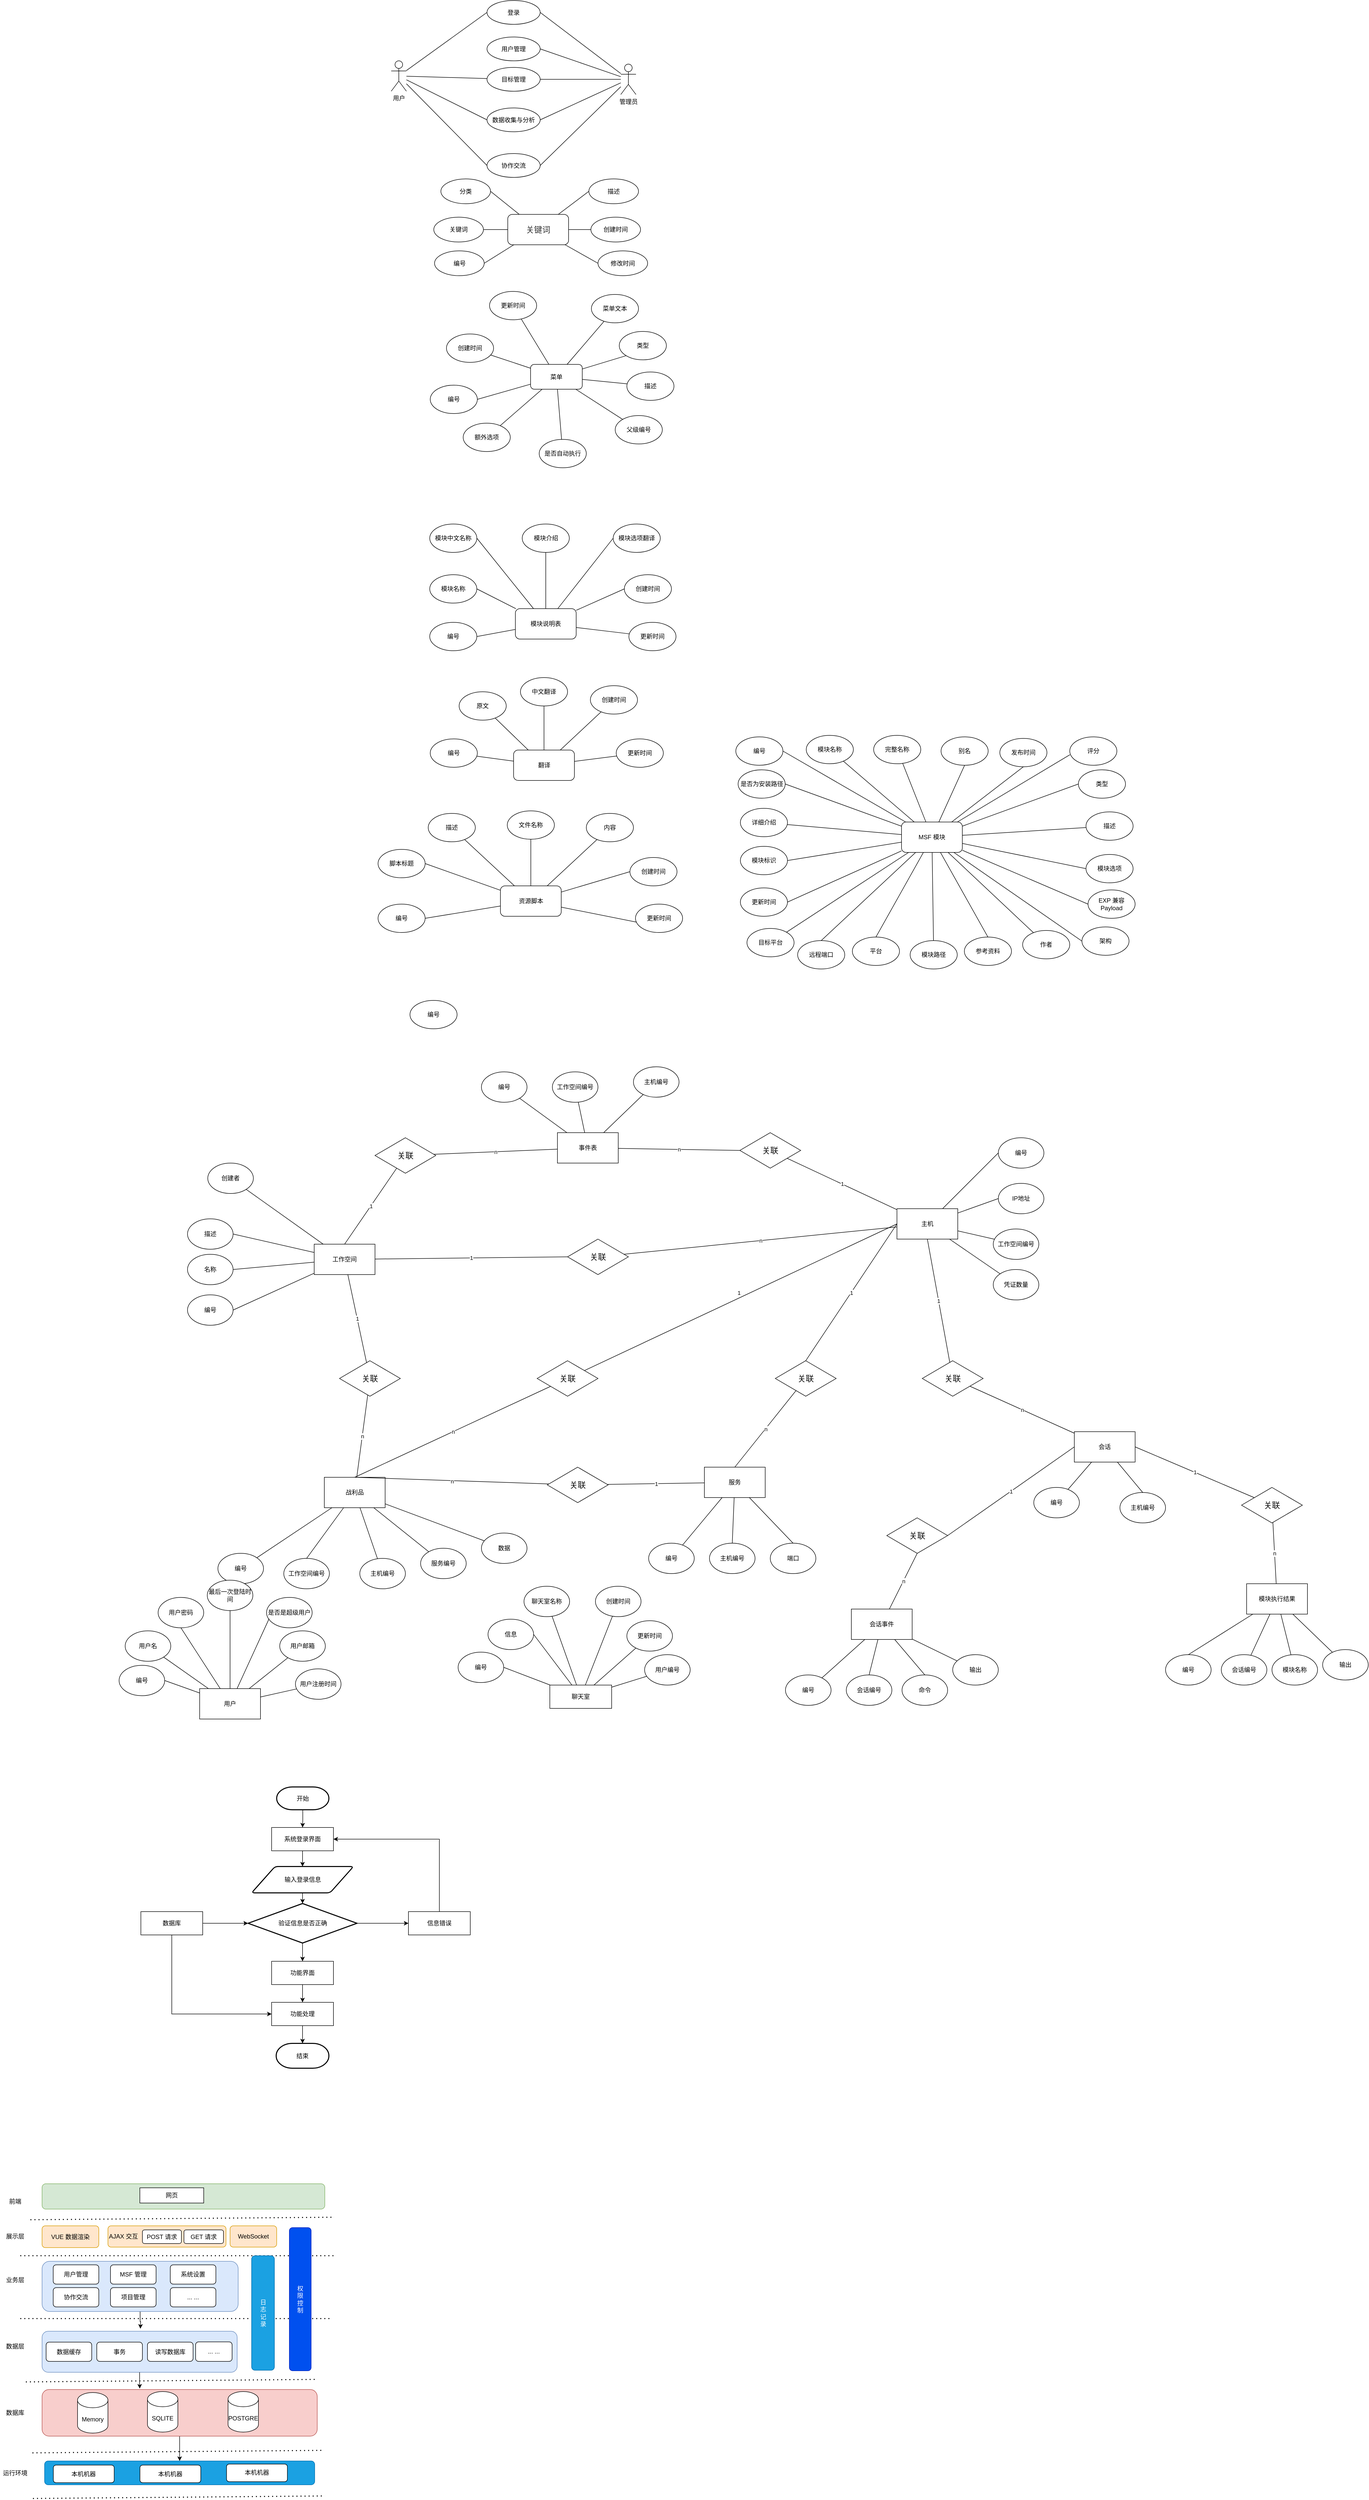 <mxfile version="24.3.0" type="github">
  <diagram name="第 1 页" id="Ajy2wys66Fz0jSLVwlwM">
    <mxGraphModel dx="2700" dy="813" grid="0" gridSize="10" guides="1" tooltips="1" connect="1" arrows="1" fold="1" page="0" pageScale="1" pageWidth="827" pageHeight="1169" math="0" shadow="0">
      <root>
        <mxCell id="0" />
        <mxCell id="1" parent="0" />
        <mxCell id="NjXohZ08AH-dPAs8zQVj-25" value="" style="group" parent="1" vertex="1" connectable="0">
          <mxGeometry x="-148" y="46" width="483" height="349" as="geometry" />
        </mxCell>
        <mxCell id="NjXohZ08AH-dPAs8zQVj-11" style="rounded=0;orthogonalLoop=1;jettySize=auto;html=1;entryX=0;entryY=0.5;entryDx=0;entryDy=0;endArrow=none;endFill=0;" parent="NjXohZ08AH-dPAs8zQVj-25" source="NjXohZ08AH-dPAs8zQVj-1" target="NjXohZ08AH-dPAs8zQVj-7" edge="1">
          <mxGeometry relative="1" as="geometry" />
        </mxCell>
        <mxCell id="NjXohZ08AH-dPAs8zQVj-12" style="rounded=0;orthogonalLoop=1;jettySize=auto;html=1;endArrow=none;endFill=0;" parent="NjXohZ08AH-dPAs8zQVj-25" source="NjXohZ08AH-dPAs8zQVj-1" target="NjXohZ08AH-dPAs8zQVj-9" edge="1">
          <mxGeometry relative="1" as="geometry" />
        </mxCell>
        <mxCell id="NjXohZ08AH-dPAs8zQVj-13" style="rounded=0;orthogonalLoop=1;jettySize=auto;html=1;entryX=0;entryY=0.5;entryDx=0;entryDy=0;endArrow=none;endFill=0;" parent="NjXohZ08AH-dPAs8zQVj-25" source="NjXohZ08AH-dPAs8zQVj-1" target="NjXohZ08AH-dPAs8zQVj-8" edge="1">
          <mxGeometry relative="1" as="geometry" />
        </mxCell>
        <mxCell id="NjXohZ08AH-dPAs8zQVj-14" style="rounded=0;orthogonalLoop=1;jettySize=auto;html=1;entryX=0;entryY=0.5;entryDx=0;entryDy=0;endArrow=none;endFill=0;" parent="NjXohZ08AH-dPAs8zQVj-25" source="NjXohZ08AH-dPAs8zQVj-1" target="NjXohZ08AH-dPAs8zQVj-10" edge="1">
          <mxGeometry relative="1" as="geometry" />
        </mxCell>
        <mxCell id="NjXohZ08AH-dPAs8zQVj-1" value="用户" style="shape=umlActor;verticalLabelPosition=bottom;verticalAlign=top;html=1;outlineConnect=0;" parent="NjXohZ08AH-dPAs8zQVj-25" vertex="1">
          <mxGeometry y="119" width="30" height="60" as="geometry" />
        </mxCell>
        <mxCell id="NjXohZ08AH-dPAs8zQVj-7" value="登录" style="ellipse;whiteSpace=wrap;html=1;" parent="NjXohZ08AH-dPAs8zQVj-25" vertex="1">
          <mxGeometry x="189" width="105" height="47" as="geometry" />
        </mxCell>
        <mxCell id="NjXohZ08AH-dPAs8zQVj-8" value="数据收集与分析" style="ellipse;whiteSpace=wrap;html=1;" parent="NjXohZ08AH-dPAs8zQVj-25" vertex="1">
          <mxGeometry x="189" y="212" width="105" height="47" as="geometry" />
        </mxCell>
        <mxCell id="NjXohZ08AH-dPAs8zQVj-9" value="目标管理" style="ellipse;whiteSpace=wrap;html=1;" parent="NjXohZ08AH-dPAs8zQVj-25" vertex="1">
          <mxGeometry x="189" y="132" width="105" height="47" as="geometry" />
        </mxCell>
        <mxCell id="NjXohZ08AH-dPAs8zQVj-10" value="协作交流" style="ellipse;whiteSpace=wrap;html=1;" parent="NjXohZ08AH-dPAs8zQVj-25" vertex="1">
          <mxGeometry x="189" y="302" width="105" height="47" as="geometry" />
        </mxCell>
        <mxCell id="NjXohZ08AH-dPAs8zQVj-16" value="用户管理" style="ellipse;whiteSpace=wrap;html=1;" parent="NjXohZ08AH-dPAs8zQVj-25" vertex="1">
          <mxGeometry x="189" y="72" width="105" height="47" as="geometry" />
        </mxCell>
        <mxCell id="NjXohZ08AH-dPAs8zQVj-18" style="rounded=0;orthogonalLoop=1;jettySize=auto;html=1;entryX=1;entryY=0.5;entryDx=0;entryDy=0;endArrow=none;endFill=0;" parent="NjXohZ08AH-dPAs8zQVj-25" source="NjXohZ08AH-dPAs8zQVj-17" target="NjXohZ08AH-dPAs8zQVj-7" edge="1">
          <mxGeometry relative="1" as="geometry" />
        </mxCell>
        <mxCell id="NjXohZ08AH-dPAs8zQVj-19" style="rounded=0;orthogonalLoop=1;jettySize=auto;html=1;entryX=1;entryY=0.5;entryDx=0;entryDy=0;endArrow=none;endFill=0;" parent="NjXohZ08AH-dPAs8zQVj-25" source="NjXohZ08AH-dPAs8zQVj-17" target="NjXohZ08AH-dPAs8zQVj-16" edge="1">
          <mxGeometry relative="1" as="geometry" />
        </mxCell>
        <mxCell id="NjXohZ08AH-dPAs8zQVj-20" style="rounded=0;orthogonalLoop=1;jettySize=auto;html=1;entryX=1;entryY=0.5;entryDx=0;entryDy=0;endArrow=none;endFill=0;" parent="NjXohZ08AH-dPAs8zQVj-25" source="NjXohZ08AH-dPAs8zQVj-17" target="NjXohZ08AH-dPAs8zQVj-9" edge="1">
          <mxGeometry relative="1" as="geometry" />
        </mxCell>
        <mxCell id="NjXohZ08AH-dPAs8zQVj-21" style="rounded=0;orthogonalLoop=1;jettySize=auto;html=1;entryX=1;entryY=0.5;entryDx=0;entryDy=0;endArrow=none;endFill=0;" parent="NjXohZ08AH-dPAs8zQVj-25" source="NjXohZ08AH-dPAs8zQVj-17" target="NjXohZ08AH-dPAs8zQVj-8" edge="1">
          <mxGeometry relative="1" as="geometry" />
        </mxCell>
        <mxCell id="NjXohZ08AH-dPAs8zQVj-22" style="rounded=0;orthogonalLoop=1;jettySize=auto;html=1;entryX=1;entryY=0.5;entryDx=0;entryDy=0;endArrow=none;endFill=0;" parent="NjXohZ08AH-dPAs8zQVj-25" source="NjXohZ08AH-dPAs8zQVj-17" target="NjXohZ08AH-dPAs8zQVj-10" edge="1">
          <mxGeometry relative="1" as="geometry" />
        </mxCell>
        <mxCell id="NjXohZ08AH-dPAs8zQVj-17" value="管理员" style="shape=umlActor;verticalLabelPosition=bottom;verticalAlign=top;html=1;outlineConnect=0;" parent="NjXohZ08AH-dPAs8zQVj-25" vertex="1">
          <mxGeometry x="453" y="125.5" width="30" height="60" as="geometry" />
        </mxCell>
        <mxCell id="NjXohZ08AH-dPAs8zQVj-41" value="" style="group" parent="1" vertex="1" connectable="0">
          <mxGeometry x="-64" y="398" width="422" height="191" as="geometry" />
        </mxCell>
        <mxCell id="NjXohZ08AH-dPAs8zQVj-32" style="rounded=0;orthogonalLoop=1;jettySize=auto;html=1;entryX=0;entryY=0.5;entryDx=0;entryDy=0;endArrow=none;endFill=0;" parent="NjXohZ08AH-dPAs8zQVj-41" source="NjXohZ08AH-dPAs8zQVj-26" target="NjXohZ08AH-dPAs8zQVj-29" edge="1">
          <mxGeometry relative="1" as="geometry" />
        </mxCell>
        <mxCell id="NjXohZ08AH-dPAs8zQVj-33" style="rounded=0;orthogonalLoop=1;jettySize=auto;html=1;entryX=0;entryY=0.5;entryDx=0;entryDy=0;endArrow=none;endFill=0;" parent="NjXohZ08AH-dPAs8zQVj-41" source="NjXohZ08AH-dPAs8zQVj-26" target="NjXohZ08AH-dPAs8zQVj-30" edge="1">
          <mxGeometry relative="1" as="geometry" />
        </mxCell>
        <mxCell id="NjXohZ08AH-dPAs8zQVj-35" style="rounded=0;orthogonalLoop=1;jettySize=auto;html=1;entryX=0;entryY=0.5;entryDx=0;entryDy=0;endArrow=none;endFill=0;" parent="NjXohZ08AH-dPAs8zQVj-41" source="NjXohZ08AH-dPAs8zQVj-26" target="NjXohZ08AH-dPAs8zQVj-31" edge="1">
          <mxGeometry relative="1" as="geometry" />
        </mxCell>
        <mxCell id="NjXohZ08AH-dPAs8zQVj-36" style="rounded=0;orthogonalLoop=1;jettySize=auto;html=1;entryX=1;entryY=0.5;entryDx=0;entryDy=0;endArrow=none;endFill=0;" parent="NjXohZ08AH-dPAs8zQVj-41" source="NjXohZ08AH-dPAs8zQVj-26" target="NjXohZ08AH-dPAs8zQVj-28" edge="1">
          <mxGeometry relative="1" as="geometry" />
        </mxCell>
        <mxCell id="NjXohZ08AH-dPAs8zQVj-37" style="rounded=0;orthogonalLoop=1;jettySize=auto;html=1;entryX=1;entryY=0.5;entryDx=0;entryDy=0;endArrow=none;endFill=0;" parent="NjXohZ08AH-dPAs8zQVj-41" source="NjXohZ08AH-dPAs8zQVj-26" target="NjXohZ08AH-dPAs8zQVj-27" edge="1">
          <mxGeometry relative="1" as="geometry" />
        </mxCell>
        <mxCell id="NjXohZ08AH-dPAs8zQVj-40" style="rounded=0;orthogonalLoop=1;jettySize=auto;html=1;entryX=1;entryY=0.5;entryDx=0;entryDy=0;endArrow=none;endFill=0;" parent="NjXohZ08AH-dPAs8zQVj-41" source="NjXohZ08AH-dPAs8zQVj-26" target="NjXohZ08AH-dPAs8zQVj-39" edge="1">
          <mxGeometry relative="1" as="geometry" />
        </mxCell>
        <mxCell id="NjXohZ08AH-dPAs8zQVj-26" value="&lt;span style=&quot;color: rgb(51, 51, 51); font-family: &amp;quot;Open Sans&amp;quot;, &amp;quot;Clear Sans&amp;quot;, &amp;quot;Helvetica Neue&amp;quot;, Helvetica, Arial, &amp;quot;Segoe UI Emoji&amp;quot;, sans-serif; font-size: 16px; orphans: 4; text-align: left; white-space-collapse: preserve;&quot;&gt;关键词&lt;/span&gt;" style="rounded=1;whiteSpace=wrap;html=1;" parent="NjXohZ08AH-dPAs8zQVj-41" vertex="1">
          <mxGeometry x="146" y="70" width="120" height="60" as="geometry" />
        </mxCell>
        <mxCell id="NjXohZ08AH-dPAs8zQVj-27" value="关键词" style="ellipse;whiteSpace=wrap;html=1;" parent="NjXohZ08AH-dPAs8zQVj-41" vertex="1">
          <mxGeometry y="75.5" width="98" height="49" as="geometry" />
        </mxCell>
        <mxCell id="NjXohZ08AH-dPAs8zQVj-28" value="分类" style="ellipse;whiteSpace=wrap;html=1;" parent="NjXohZ08AH-dPAs8zQVj-41" vertex="1">
          <mxGeometry x="14" width="98" height="49" as="geometry" />
        </mxCell>
        <mxCell id="NjXohZ08AH-dPAs8zQVj-29" value="描述" style="ellipse;whiteSpace=wrap;html=1;" parent="NjXohZ08AH-dPAs8zQVj-41" vertex="1">
          <mxGeometry x="306" width="98" height="49" as="geometry" />
        </mxCell>
        <mxCell id="NjXohZ08AH-dPAs8zQVj-30" value="创建时间" style="ellipse;whiteSpace=wrap;html=1;" parent="NjXohZ08AH-dPAs8zQVj-41" vertex="1">
          <mxGeometry x="310" y="75.5" width="98" height="49" as="geometry" />
        </mxCell>
        <mxCell id="NjXohZ08AH-dPAs8zQVj-31" value="修改时间" style="ellipse;whiteSpace=wrap;html=1;" parent="NjXohZ08AH-dPAs8zQVj-41" vertex="1">
          <mxGeometry x="324" y="142" width="98" height="49" as="geometry" />
        </mxCell>
        <mxCell id="NjXohZ08AH-dPAs8zQVj-39" value="编号" style="ellipse;whiteSpace=wrap;html=1;" parent="NjXohZ08AH-dPAs8zQVj-41" vertex="1">
          <mxGeometry x="1.5" y="142" width="98" height="49" as="geometry" />
        </mxCell>
        <mxCell id="NjXohZ08AH-dPAs8zQVj-80" value="" style="group" parent="1" vertex="1" connectable="0">
          <mxGeometry x="-71" y="620" width="481" height="348" as="geometry" />
        </mxCell>
        <mxCell id="NjXohZ08AH-dPAs8zQVj-66" style="rounded=0;orthogonalLoop=1;jettySize=auto;html=1;endArrow=none;endFill=0;" parent="NjXohZ08AH-dPAs8zQVj-80" source="NjXohZ08AH-dPAs8zQVj-42" target="NjXohZ08AH-dPAs8zQVj-59" edge="1">
          <mxGeometry relative="1" as="geometry" />
        </mxCell>
        <mxCell id="NjXohZ08AH-dPAs8zQVj-68" style="rounded=0;orthogonalLoop=1;jettySize=auto;html=1;endArrow=none;endFill=0;" parent="NjXohZ08AH-dPAs8zQVj-80" source="NjXohZ08AH-dPAs8zQVj-42" target="NjXohZ08AH-dPAs8zQVj-57" edge="1">
          <mxGeometry relative="1" as="geometry" />
        </mxCell>
        <mxCell id="NjXohZ08AH-dPAs8zQVj-69" style="rounded=0;orthogonalLoop=1;jettySize=auto;html=1;entryX=0;entryY=1;entryDx=0;entryDy=0;endArrow=none;endFill=0;" parent="NjXohZ08AH-dPAs8zQVj-80" source="NjXohZ08AH-dPAs8zQVj-42" target="NjXohZ08AH-dPAs8zQVj-61" edge="1">
          <mxGeometry relative="1" as="geometry" />
        </mxCell>
        <mxCell id="NjXohZ08AH-dPAs8zQVj-70" style="rounded=0;orthogonalLoop=1;jettySize=auto;html=1;endArrow=none;endFill=0;" parent="NjXohZ08AH-dPAs8zQVj-80" source="NjXohZ08AH-dPAs8zQVj-42" target="NjXohZ08AH-dPAs8zQVj-60" edge="1">
          <mxGeometry relative="1" as="geometry" />
        </mxCell>
        <mxCell id="NjXohZ08AH-dPAs8zQVj-71" style="rounded=0;orthogonalLoop=1;jettySize=auto;html=1;endArrow=none;endFill=0;" parent="NjXohZ08AH-dPAs8zQVj-80" source="NjXohZ08AH-dPAs8zQVj-42" target="NjXohZ08AH-dPAs8zQVj-65" edge="1">
          <mxGeometry relative="1" as="geometry" />
        </mxCell>
        <mxCell id="NjXohZ08AH-dPAs8zQVj-72" style="rounded=0;orthogonalLoop=1;jettySize=auto;html=1;endArrow=none;endFill=0;" parent="NjXohZ08AH-dPAs8zQVj-80" source="NjXohZ08AH-dPAs8zQVj-42" target="NjXohZ08AH-dPAs8zQVj-62" edge="1">
          <mxGeometry relative="1" as="geometry" />
        </mxCell>
        <mxCell id="NjXohZ08AH-dPAs8zQVj-73" style="rounded=0;orthogonalLoop=1;jettySize=auto;html=1;endArrow=none;endFill=0;" parent="NjXohZ08AH-dPAs8zQVj-80" source="NjXohZ08AH-dPAs8zQVj-42" target="NjXohZ08AH-dPAs8zQVj-63" edge="1">
          <mxGeometry relative="1" as="geometry" />
        </mxCell>
        <mxCell id="NjXohZ08AH-dPAs8zQVj-74" style="rounded=0;orthogonalLoop=1;jettySize=auto;html=1;entryX=1;entryY=0.5;entryDx=0;entryDy=0;endArrow=none;endFill=0;" parent="NjXohZ08AH-dPAs8zQVj-80" source="NjXohZ08AH-dPAs8zQVj-42" target="NjXohZ08AH-dPAs8zQVj-64" edge="1">
          <mxGeometry relative="1" as="geometry" />
        </mxCell>
        <mxCell id="NjXohZ08AH-dPAs8zQVj-75" style="rounded=0;orthogonalLoop=1;jettySize=auto;html=1;endArrow=none;endFill=0;" parent="NjXohZ08AH-dPAs8zQVj-80" source="NjXohZ08AH-dPAs8zQVj-42" target="NjXohZ08AH-dPAs8zQVj-58" edge="1">
          <mxGeometry relative="1" as="geometry" />
        </mxCell>
        <mxCell id="NjXohZ08AH-dPAs8zQVj-42" value="菜单" style="rounded=1;whiteSpace=wrap;html=1;" parent="NjXohZ08AH-dPAs8zQVj-80" vertex="1">
          <mxGeometry x="198" y="144" width="102" height="49" as="geometry" />
        </mxCell>
        <mxCell id="NjXohZ08AH-dPAs8zQVj-57" value="菜单文本" style="ellipse;whiteSpace=wrap;html=1;" parent="NjXohZ08AH-dPAs8zQVj-80" vertex="1">
          <mxGeometry x="318" y="6" width="93" height="56" as="geometry" />
        </mxCell>
        <mxCell id="NjXohZ08AH-dPAs8zQVj-58" value="创建时间" style="ellipse;whiteSpace=wrap;html=1;" parent="NjXohZ08AH-dPAs8zQVj-80" vertex="1">
          <mxGeometry x="32" y="84" width="93" height="56" as="geometry" />
        </mxCell>
        <mxCell id="NjXohZ08AH-dPAs8zQVj-59" value="更新时间" style="ellipse;whiteSpace=wrap;html=1;" parent="NjXohZ08AH-dPAs8zQVj-80" vertex="1">
          <mxGeometry x="117" width="93" height="56" as="geometry" />
        </mxCell>
        <mxCell id="NjXohZ08AH-dPAs8zQVj-60" value="描述" style="ellipse;whiteSpace=wrap;html=1;" parent="NjXohZ08AH-dPAs8zQVj-80" vertex="1">
          <mxGeometry x="388" y="159" width="93" height="56" as="geometry" />
        </mxCell>
        <mxCell id="NjXohZ08AH-dPAs8zQVj-61" value="类型" style="ellipse;whiteSpace=wrap;html=1;" parent="NjXohZ08AH-dPAs8zQVj-80" vertex="1">
          <mxGeometry x="373" y="79" width="93" height="56" as="geometry" />
        </mxCell>
        <mxCell id="NjXohZ08AH-dPAs8zQVj-62" value="是否自动执行" style="ellipse;whiteSpace=wrap;html=1;" parent="NjXohZ08AH-dPAs8zQVj-80" vertex="1">
          <mxGeometry x="215" y="292" width="93" height="56" as="geometry" />
        </mxCell>
        <mxCell id="NjXohZ08AH-dPAs8zQVj-63" value="额外选项" style="ellipse;whiteSpace=wrap;html=1;" parent="NjXohZ08AH-dPAs8zQVj-80" vertex="1">
          <mxGeometry x="65" y="260" width="93" height="56" as="geometry" />
        </mxCell>
        <mxCell id="NjXohZ08AH-dPAs8zQVj-64" value="编号" style="ellipse;whiteSpace=wrap;html=1;" parent="NjXohZ08AH-dPAs8zQVj-80" vertex="1">
          <mxGeometry y="185" width="93" height="56" as="geometry" />
        </mxCell>
        <mxCell id="NjXohZ08AH-dPAs8zQVj-65" value="父级编号" style="ellipse;whiteSpace=wrap;html=1;" parent="NjXohZ08AH-dPAs8zQVj-80" vertex="1">
          <mxGeometry x="365" y="245" width="93" height="56" as="geometry" />
        </mxCell>
        <mxCell id="NjXohZ08AH-dPAs8zQVj-98" value="" style="group" parent="1" vertex="1" connectable="0">
          <mxGeometry x="-72" y="1079" width="486" height="250" as="geometry" />
        </mxCell>
        <mxCell id="NjXohZ08AH-dPAs8zQVj-87" style="rounded=0;orthogonalLoop=1;jettySize=auto;html=1;endArrow=none;endFill=0;" parent="NjXohZ08AH-dPAs8zQVj-98" source="NjXohZ08AH-dPAs8zQVj-77" target="NjXohZ08AH-dPAs8zQVj-83" edge="1">
          <mxGeometry relative="1" as="geometry" />
        </mxCell>
        <mxCell id="NjXohZ08AH-dPAs8zQVj-88" style="rounded=0;orthogonalLoop=1;jettySize=auto;html=1;entryX=0;entryY=0.5;entryDx=0;entryDy=0;endArrow=none;endFill=0;" parent="NjXohZ08AH-dPAs8zQVj-98" source="NjXohZ08AH-dPAs8zQVj-77" target="NjXohZ08AH-dPAs8zQVj-84" edge="1">
          <mxGeometry relative="1" as="geometry" />
        </mxCell>
        <mxCell id="NjXohZ08AH-dPAs8zQVj-89" style="rounded=0;orthogonalLoop=1;jettySize=auto;html=1;entryX=0;entryY=0.5;entryDx=0;entryDy=0;endArrow=none;endFill=0;" parent="NjXohZ08AH-dPAs8zQVj-98" source="NjXohZ08AH-dPAs8zQVj-77" target="NjXohZ08AH-dPAs8zQVj-85" edge="1">
          <mxGeometry relative="1" as="geometry" />
        </mxCell>
        <mxCell id="NjXohZ08AH-dPAs8zQVj-91" style="rounded=0;orthogonalLoop=1;jettySize=auto;html=1;entryX=1;entryY=0.5;entryDx=0;entryDy=0;endArrow=none;endFill=0;" parent="NjXohZ08AH-dPAs8zQVj-98" source="NjXohZ08AH-dPAs8zQVj-77" target="NjXohZ08AH-dPAs8zQVj-79" edge="1">
          <mxGeometry relative="1" as="geometry" />
        </mxCell>
        <mxCell id="NjXohZ08AH-dPAs8zQVj-92" style="rounded=0;orthogonalLoop=1;jettySize=auto;html=1;entryX=1;entryY=0.5;entryDx=0;entryDy=0;endArrow=none;endFill=0;" parent="NjXohZ08AH-dPAs8zQVj-98" source="NjXohZ08AH-dPAs8zQVj-77" target="NjXohZ08AH-dPAs8zQVj-81" edge="1">
          <mxGeometry relative="1" as="geometry" />
        </mxCell>
        <mxCell id="NjXohZ08AH-dPAs8zQVj-93" style="rounded=0;orthogonalLoop=1;jettySize=auto;html=1;entryX=1;entryY=0.5;entryDx=0;entryDy=0;endArrow=none;endFill=0;" parent="NjXohZ08AH-dPAs8zQVj-98" source="NjXohZ08AH-dPAs8zQVj-77" target="NjXohZ08AH-dPAs8zQVj-82" edge="1">
          <mxGeometry relative="1" as="geometry" />
        </mxCell>
        <mxCell id="NjXohZ08AH-dPAs8zQVj-77" value="模块说明表" style="rounded=1;whiteSpace=wrap;html=1;" parent="NjXohZ08AH-dPAs8zQVj-98" vertex="1">
          <mxGeometry x="169" y="167" width="120" height="60" as="geometry" />
        </mxCell>
        <mxCell id="NjXohZ08AH-dPAs8zQVj-79" value="编号" style="ellipse;whiteSpace=wrap;html=1;" parent="NjXohZ08AH-dPAs8zQVj-98" vertex="1">
          <mxGeometry y="194" width="93" height="56" as="geometry" />
        </mxCell>
        <mxCell id="NjXohZ08AH-dPAs8zQVj-81" value="模块名称" style="ellipse;whiteSpace=wrap;html=1;" parent="NjXohZ08AH-dPAs8zQVj-98" vertex="1">
          <mxGeometry y="100" width="93" height="56" as="geometry" />
        </mxCell>
        <mxCell id="NjXohZ08AH-dPAs8zQVj-82" value="模块中文名称" style="ellipse;whiteSpace=wrap;html=1;" parent="NjXohZ08AH-dPAs8zQVj-98" vertex="1">
          <mxGeometry width="93" height="56" as="geometry" />
        </mxCell>
        <mxCell id="NjXohZ08AH-dPAs8zQVj-83" value="模块介绍" style="ellipse;whiteSpace=wrap;html=1;" parent="NjXohZ08AH-dPAs8zQVj-98" vertex="1">
          <mxGeometry x="182.5" width="93" height="56" as="geometry" />
        </mxCell>
        <mxCell id="NjXohZ08AH-dPAs8zQVj-84" value="模块选项翻译" style="ellipse;whiteSpace=wrap;html=1;" parent="NjXohZ08AH-dPAs8zQVj-98" vertex="1">
          <mxGeometry x="362" width="93" height="56" as="geometry" />
        </mxCell>
        <mxCell id="NjXohZ08AH-dPAs8zQVj-85" value="创建时间" style="ellipse;whiteSpace=wrap;html=1;" parent="NjXohZ08AH-dPAs8zQVj-98" vertex="1">
          <mxGeometry x="384" y="100" width="93" height="56" as="geometry" />
        </mxCell>
        <mxCell id="NjXohZ08AH-dPAs8zQVj-94" value="" style="rounded=0;orthogonalLoop=1;jettySize=auto;html=1;endArrow=none;endFill=0;" parent="NjXohZ08AH-dPAs8zQVj-98" source="NjXohZ08AH-dPAs8zQVj-86" target="NjXohZ08AH-dPAs8zQVj-77" edge="1">
          <mxGeometry relative="1" as="geometry" />
        </mxCell>
        <mxCell id="NjXohZ08AH-dPAs8zQVj-86" value="更新时间" style="ellipse;whiteSpace=wrap;html=1;" parent="NjXohZ08AH-dPAs8zQVj-98" vertex="1">
          <mxGeometry x="393" y="194" width="93" height="56" as="geometry" />
        </mxCell>
        <mxCell id="NjXohZ08AH-dPAs8zQVj-110" value="编号" style="ellipse;whiteSpace=wrap;html=1;" parent="1" vertex="1">
          <mxGeometry x="-111" y="2019" width="93" height="56" as="geometry" />
        </mxCell>
        <mxCell id="NjXohZ08AH-dPAs8zQVj-111" value="" style="group" parent="1" vertex="1" connectable="0">
          <mxGeometry x="-71" y="1382" width="460" height="203" as="geometry" />
        </mxCell>
        <mxCell id="NjXohZ08AH-dPAs8zQVj-103" style="rounded=0;orthogonalLoop=1;jettySize=auto;html=1;endArrow=none;endFill=0;" parent="NjXohZ08AH-dPAs8zQVj-111" source="NjXohZ08AH-dPAs8zQVj-96" target="NjXohZ08AH-dPAs8zQVj-97" edge="1">
          <mxGeometry relative="1" as="geometry" />
        </mxCell>
        <mxCell id="NjXohZ08AH-dPAs8zQVj-104" style="rounded=0;orthogonalLoop=1;jettySize=auto;html=1;endArrow=none;endFill=0;" parent="NjXohZ08AH-dPAs8zQVj-111" source="NjXohZ08AH-dPAs8zQVj-96" target="NjXohZ08AH-dPAs8zQVj-99" edge="1">
          <mxGeometry relative="1" as="geometry" />
        </mxCell>
        <mxCell id="NjXohZ08AH-dPAs8zQVj-105" style="rounded=0;orthogonalLoop=1;jettySize=auto;html=1;endArrow=none;endFill=0;" parent="NjXohZ08AH-dPAs8zQVj-111" source="NjXohZ08AH-dPAs8zQVj-96" target="NjXohZ08AH-dPAs8zQVj-100" edge="1">
          <mxGeometry relative="1" as="geometry" />
        </mxCell>
        <mxCell id="NjXohZ08AH-dPAs8zQVj-106" style="rounded=0;orthogonalLoop=1;jettySize=auto;html=1;endArrow=none;endFill=0;" parent="NjXohZ08AH-dPAs8zQVj-111" source="NjXohZ08AH-dPAs8zQVj-96" target="NjXohZ08AH-dPAs8zQVj-101" edge="1">
          <mxGeometry relative="1" as="geometry" />
        </mxCell>
        <mxCell id="NjXohZ08AH-dPAs8zQVj-107" style="rounded=0;orthogonalLoop=1;jettySize=auto;html=1;endArrow=none;endFill=0;" parent="NjXohZ08AH-dPAs8zQVj-111" source="NjXohZ08AH-dPAs8zQVj-96" target="NjXohZ08AH-dPAs8zQVj-102" edge="1">
          <mxGeometry relative="1" as="geometry" />
        </mxCell>
        <mxCell id="NjXohZ08AH-dPAs8zQVj-96" value="翻译" style="rounded=1;whiteSpace=wrap;html=1;" parent="NjXohZ08AH-dPAs8zQVj-111" vertex="1">
          <mxGeometry x="164.5" y="143" width="120" height="60" as="geometry" />
        </mxCell>
        <mxCell id="NjXohZ08AH-dPAs8zQVj-97" value="编号" style="ellipse;whiteSpace=wrap;html=1;" parent="NjXohZ08AH-dPAs8zQVj-111" vertex="1">
          <mxGeometry y="121" width="93" height="56" as="geometry" />
        </mxCell>
        <mxCell id="NjXohZ08AH-dPAs8zQVj-99" value="原文" style="ellipse;whiteSpace=wrap;html=1;" parent="NjXohZ08AH-dPAs8zQVj-111" vertex="1">
          <mxGeometry x="57" y="28" width="93" height="56" as="geometry" />
        </mxCell>
        <mxCell id="NjXohZ08AH-dPAs8zQVj-100" value="中文翻译" style="ellipse;whiteSpace=wrap;html=1;" parent="NjXohZ08AH-dPAs8zQVj-111" vertex="1">
          <mxGeometry x="178" width="93" height="56" as="geometry" />
        </mxCell>
        <mxCell id="NjXohZ08AH-dPAs8zQVj-101" value="创建时间" style="ellipse;whiteSpace=wrap;html=1;" parent="NjXohZ08AH-dPAs8zQVj-111" vertex="1">
          <mxGeometry x="316" y="16" width="93" height="56" as="geometry" />
        </mxCell>
        <mxCell id="NjXohZ08AH-dPAs8zQVj-102" value="更新时间" style="ellipse;whiteSpace=wrap;html=1;" parent="NjXohZ08AH-dPAs8zQVj-111" vertex="1">
          <mxGeometry x="367" y="121" width="93" height="56" as="geometry" />
        </mxCell>
        <mxCell id="NjXohZ08AH-dPAs8zQVj-126" value="" style="group" parent="1" vertex="1" connectable="0">
          <mxGeometry x="-174" y="1645" width="601" height="240" as="geometry" />
        </mxCell>
        <mxCell id="NjXohZ08AH-dPAs8zQVj-119" style="rounded=0;orthogonalLoop=1;jettySize=auto;html=1;endArrow=none;endFill=0;" parent="NjXohZ08AH-dPAs8zQVj-126" source="NjXohZ08AH-dPAs8zQVj-109" target="NjXohZ08AH-dPAs8zQVj-115" edge="1">
          <mxGeometry relative="1" as="geometry" />
        </mxCell>
        <mxCell id="NjXohZ08AH-dPAs8zQVj-120" style="rounded=0;orthogonalLoop=1;jettySize=auto;html=1;endArrow=none;endFill=0;" parent="NjXohZ08AH-dPAs8zQVj-126" source="NjXohZ08AH-dPAs8zQVj-109" target="NjXohZ08AH-dPAs8zQVj-114" edge="1">
          <mxGeometry relative="1" as="geometry" />
        </mxCell>
        <mxCell id="NjXohZ08AH-dPAs8zQVj-121" style="rounded=0;orthogonalLoop=1;jettySize=auto;html=1;entryX=1;entryY=0.5;entryDx=0;entryDy=0;endArrow=none;endFill=0;" parent="NjXohZ08AH-dPAs8zQVj-126" source="NjXohZ08AH-dPAs8zQVj-109" target="NjXohZ08AH-dPAs8zQVj-113" edge="1">
          <mxGeometry relative="1" as="geometry" />
        </mxCell>
        <mxCell id="NjXohZ08AH-dPAs8zQVj-122" style="rounded=0;orthogonalLoop=1;jettySize=auto;html=1;entryX=1;entryY=0.5;entryDx=0;entryDy=0;endArrow=none;endFill=0;" parent="NjXohZ08AH-dPAs8zQVj-126" source="NjXohZ08AH-dPAs8zQVj-109" target="NjXohZ08AH-dPAs8zQVj-112" edge="1">
          <mxGeometry relative="1" as="geometry" />
        </mxCell>
        <mxCell id="NjXohZ08AH-dPAs8zQVj-123" style="rounded=0;orthogonalLoop=1;jettySize=auto;html=1;entryX=0;entryY=0.5;entryDx=0;entryDy=0;endArrow=none;endFill=0;" parent="NjXohZ08AH-dPAs8zQVj-126" source="NjXohZ08AH-dPAs8zQVj-109" target="NjXohZ08AH-dPAs8zQVj-117" edge="1">
          <mxGeometry relative="1" as="geometry" />
        </mxCell>
        <mxCell id="NjXohZ08AH-dPAs8zQVj-124" style="rounded=0;orthogonalLoop=1;jettySize=auto;html=1;endArrow=none;endFill=0;" parent="NjXohZ08AH-dPAs8zQVj-126" source="NjXohZ08AH-dPAs8zQVj-109" target="NjXohZ08AH-dPAs8zQVj-116" edge="1">
          <mxGeometry relative="1" as="geometry" />
        </mxCell>
        <mxCell id="NjXohZ08AH-dPAs8zQVj-109" value="资源脚本" style="rounded=1;whiteSpace=wrap;html=1;" parent="NjXohZ08AH-dPAs8zQVj-126" vertex="1">
          <mxGeometry x="241.5" y="148" width="120" height="60" as="geometry" />
        </mxCell>
        <mxCell id="NjXohZ08AH-dPAs8zQVj-112" value="编号" style="ellipse;whiteSpace=wrap;html=1;" parent="NjXohZ08AH-dPAs8zQVj-126" vertex="1">
          <mxGeometry y="184" width="93" height="56" as="geometry" />
        </mxCell>
        <mxCell id="NjXohZ08AH-dPAs8zQVj-113" value="脚本标题" style="ellipse;whiteSpace=wrap;html=1;" parent="NjXohZ08AH-dPAs8zQVj-126" vertex="1">
          <mxGeometry y="76" width="93" height="56" as="geometry" />
        </mxCell>
        <mxCell id="NjXohZ08AH-dPAs8zQVj-114" value="描述" style="ellipse;whiteSpace=wrap;html=1;" parent="NjXohZ08AH-dPAs8zQVj-126" vertex="1">
          <mxGeometry x="99" y="5" width="93" height="56" as="geometry" />
        </mxCell>
        <mxCell id="NjXohZ08AH-dPAs8zQVj-115" value="文件名称" style="ellipse;whiteSpace=wrap;html=1;" parent="NjXohZ08AH-dPAs8zQVj-126" vertex="1">
          <mxGeometry x="255" width="93" height="56" as="geometry" />
        </mxCell>
        <mxCell id="NjXohZ08AH-dPAs8zQVj-116" value="内容" style="ellipse;whiteSpace=wrap;html=1;" parent="NjXohZ08AH-dPAs8zQVj-126" vertex="1">
          <mxGeometry x="411" y="5" width="93" height="56" as="geometry" />
        </mxCell>
        <mxCell id="NjXohZ08AH-dPAs8zQVj-117" value="创建时间" style="ellipse;whiteSpace=wrap;html=1;" parent="NjXohZ08AH-dPAs8zQVj-126" vertex="1">
          <mxGeometry x="497" y="92" width="93" height="56" as="geometry" />
        </mxCell>
        <mxCell id="NjXohZ08AH-dPAs8zQVj-118" value="更新时间" style="ellipse;whiteSpace=wrap;html=1;" parent="NjXohZ08AH-dPAs8zQVj-126" vertex="1">
          <mxGeometry x="508" y="184" width="93" height="56" as="geometry" />
        </mxCell>
        <mxCell id="NjXohZ08AH-dPAs8zQVj-125" style="rounded=0;orthogonalLoop=1;jettySize=auto;html=1;entryX=0.026;entryY=0.636;entryDx=0;entryDy=0;entryPerimeter=0;endArrow=none;endFill=0;" parent="NjXohZ08AH-dPAs8zQVj-126" source="NjXohZ08AH-dPAs8zQVj-109" target="NjXohZ08AH-dPAs8zQVj-118" edge="1">
          <mxGeometry relative="1" as="geometry" />
        </mxCell>
        <mxCell id="NjXohZ08AH-dPAs8zQVj-218" style="rounded=0;orthogonalLoop=1;jettySize=auto;html=1;endArrow=none;endFill=0;" parent="1" source="NjXohZ08AH-dPAs8zQVj-213" target="NjXohZ08AH-dPAs8zQVj-192" edge="1">
          <mxGeometry relative="1" as="geometry" />
        </mxCell>
        <mxCell id="NjXohZ08AH-dPAs8zQVj-221" value="n" style="edgeLabel;html=1;align=center;verticalAlign=middle;resizable=0;points=[];" parent="NjXohZ08AH-dPAs8zQVj-218" vertex="1" connectable="0">
          <mxGeometry relative="1" as="geometry">
            <mxPoint as="offset" />
          </mxGeometry>
        </mxCell>
        <mxCell id="NjXohZ08AH-dPAs8zQVj-213" value="&lt;span style=&quot;color: rgb(13, 13, 13); font-family: Söhne, ui-sans-serif, system-ui, -apple-system, &amp;quot;Segoe UI&amp;quot;, Roboto, Ubuntu, Cantarell, &amp;quot;Noto Sans&amp;quot;, sans-serif, &amp;quot;Helvetica Neue&amp;quot;, Arial, &amp;quot;Apple Color Emoji&amp;quot;, &amp;quot;Segoe UI Emoji&amp;quot;, &amp;quot;Segoe UI Symbol&amp;quot;, &amp;quot;Noto Color Emoji&amp;quot;; font-size: 16px; text-align: start; white-space-collapse: preserve;&quot;&gt;关联&lt;/span&gt;" style="rhombus;whiteSpace=wrap;html=1;" parent="1" vertex="1">
          <mxGeometry x="200" y="2490" width="120" height="70" as="geometry" />
        </mxCell>
        <mxCell id="NjXohZ08AH-dPAs8zQVj-216" value="" style="group" parent="1" vertex="1" connectable="0">
          <mxGeometry x="532" y="1496" width="788" height="461" as="geometry" />
        </mxCell>
        <mxCell id="NjXohZ08AH-dPAs8zQVj-150" style="rounded=0;orthogonalLoop=1;jettySize=auto;html=1;entryX=1;entryY=0.5;entryDx=0;entryDy=0;endArrow=none;endFill=0;" parent="NjXohZ08AH-dPAs8zQVj-216" source="NjXohZ08AH-dPAs8zQVj-127" target="NjXohZ08AH-dPAs8zQVj-128" edge="1">
          <mxGeometry relative="1" as="geometry" />
        </mxCell>
        <mxCell id="NjXohZ08AH-dPAs8zQVj-151" style="rounded=0;orthogonalLoop=1;jettySize=auto;html=1;endArrow=none;endFill=0;" parent="NjXohZ08AH-dPAs8zQVj-216" source="NjXohZ08AH-dPAs8zQVj-127" target="NjXohZ08AH-dPAs8zQVj-129" edge="1">
          <mxGeometry relative="1" as="geometry" />
        </mxCell>
        <mxCell id="NjXohZ08AH-dPAs8zQVj-152" style="rounded=0;orthogonalLoop=1;jettySize=auto;html=1;endArrow=none;endFill=0;" parent="NjXohZ08AH-dPAs8zQVj-216" source="NjXohZ08AH-dPAs8zQVj-127" target="NjXohZ08AH-dPAs8zQVj-130" edge="1">
          <mxGeometry relative="1" as="geometry" />
        </mxCell>
        <mxCell id="NjXohZ08AH-dPAs8zQVj-153" style="rounded=0;orthogonalLoop=1;jettySize=auto;html=1;entryX=0.5;entryY=1;entryDx=0;entryDy=0;endArrow=none;endFill=0;" parent="NjXohZ08AH-dPAs8zQVj-216" source="NjXohZ08AH-dPAs8zQVj-127" target="NjXohZ08AH-dPAs8zQVj-131" edge="1">
          <mxGeometry relative="1" as="geometry" />
        </mxCell>
        <mxCell id="NjXohZ08AH-dPAs8zQVj-154" style="rounded=0;orthogonalLoop=1;jettySize=auto;html=1;entryX=0.5;entryY=1;entryDx=0;entryDy=0;endArrow=none;endFill=0;" parent="NjXohZ08AH-dPAs8zQVj-216" source="NjXohZ08AH-dPAs8zQVj-127" target="NjXohZ08AH-dPAs8zQVj-132" edge="1">
          <mxGeometry relative="1" as="geometry" />
        </mxCell>
        <mxCell id="NjXohZ08AH-dPAs8zQVj-156" style="rounded=0;orthogonalLoop=1;jettySize=auto;html=1;entryX=0;entryY=0.5;entryDx=0;entryDy=0;endArrow=none;endFill=0;" parent="NjXohZ08AH-dPAs8zQVj-216" source="NjXohZ08AH-dPAs8zQVj-127" target="NjXohZ08AH-dPAs8zQVj-134" edge="1">
          <mxGeometry relative="1" as="geometry" />
        </mxCell>
        <mxCell id="NjXohZ08AH-dPAs8zQVj-157" style="rounded=0;orthogonalLoop=1;jettySize=auto;html=1;endArrow=none;endFill=0;" parent="NjXohZ08AH-dPAs8zQVj-216" source="NjXohZ08AH-dPAs8zQVj-127" target="NjXohZ08AH-dPAs8zQVj-135" edge="1">
          <mxGeometry relative="1" as="geometry" />
        </mxCell>
        <mxCell id="NjXohZ08AH-dPAs8zQVj-158" style="rounded=0;orthogonalLoop=1;jettySize=auto;html=1;entryX=0;entryY=0.5;entryDx=0;entryDy=0;endArrow=none;endFill=0;" parent="NjXohZ08AH-dPAs8zQVj-216" source="NjXohZ08AH-dPAs8zQVj-127" target="NjXohZ08AH-dPAs8zQVj-147" edge="1">
          <mxGeometry relative="1" as="geometry" />
        </mxCell>
        <mxCell id="NjXohZ08AH-dPAs8zQVj-159" style="rounded=0;orthogonalLoop=1;jettySize=auto;html=1;entryX=0;entryY=0.5;entryDx=0;entryDy=0;endArrow=none;endFill=0;" parent="NjXohZ08AH-dPAs8zQVj-216" source="NjXohZ08AH-dPAs8zQVj-127" target="NjXohZ08AH-dPAs8zQVj-148" edge="1">
          <mxGeometry relative="1" as="geometry" />
        </mxCell>
        <mxCell id="NjXohZ08AH-dPAs8zQVj-160" style="rounded=0;orthogonalLoop=1;jettySize=auto;html=1;entryX=0;entryY=0.5;entryDx=0;entryDy=0;endArrow=none;endFill=0;" parent="NjXohZ08AH-dPAs8zQVj-216" source="NjXohZ08AH-dPAs8zQVj-127" target="NjXohZ08AH-dPAs8zQVj-140" edge="1">
          <mxGeometry relative="1" as="geometry" />
        </mxCell>
        <mxCell id="NjXohZ08AH-dPAs8zQVj-161" style="rounded=0;orthogonalLoop=1;jettySize=auto;html=1;endArrow=none;endFill=0;" parent="NjXohZ08AH-dPAs8zQVj-216" source="NjXohZ08AH-dPAs8zQVj-127" target="NjXohZ08AH-dPAs8zQVj-136" edge="1">
          <mxGeometry relative="1" as="geometry" />
        </mxCell>
        <mxCell id="NjXohZ08AH-dPAs8zQVj-162" style="rounded=0;orthogonalLoop=1;jettySize=auto;html=1;entryX=0.5;entryY=0;entryDx=0;entryDy=0;endArrow=none;endFill=0;" parent="NjXohZ08AH-dPAs8zQVj-216" source="NjXohZ08AH-dPAs8zQVj-127" target="NjXohZ08AH-dPAs8zQVj-137" edge="1">
          <mxGeometry relative="1" as="geometry" />
        </mxCell>
        <mxCell id="NjXohZ08AH-dPAs8zQVj-163" style="rounded=0;orthogonalLoop=1;jettySize=auto;html=1;endArrow=none;endFill=0;" parent="NjXohZ08AH-dPAs8zQVj-216" source="NjXohZ08AH-dPAs8zQVj-127" target="NjXohZ08AH-dPAs8zQVj-144" edge="1">
          <mxGeometry relative="1" as="geometry" />
        </mxCell>
        <mxCell id="NjXohZ08AH-dPAs8zQVj-164" style="rounded=0;orthogonalLoop=1;jettySize=auto;html=1;entryX=0.5;entryY=0;entryDx=0;entryDy=0;endArrow=none;endFill=0;" parent="NjXohZ08AH-dPAs8zQVj-216" source="NjXohZ08AH-dPAs8zQVj-127" target="NjXohZ08AH-dPAs8zQVj-139" edge="1">
          <mxGeometry relative="1" as="geometry" />
        </mxCell>
        <mxCell id="NjXohZ08AH-dPAs8zQVj-165" style="rounded=0;orthogonalLoop=1;jettySize=auto;html=1;entryX=0.5;entryY=0;entryDx=0;entryDy=0;endArrow=none;endFill=0;" parent="NjXohZ08AH-dPAs8zQVj-216" source="NjXohZ08AH-dPAs8zQVj-127" target="NjXohZ08AH-dPAs8zQVj-141" edge="1">
          <mxGeometry relative="1" as="geometry" />
        </mxCell>
        <mxCell id="NjXohZ08AH-dPAs8zQVj-166" style="rounded=0;orthogonalLoop=1;jettySize=auto;html=1;endArrow=none;endFill=0;" parent="NjXohZ08AH-dPAs8zQVj-216" source="NjXohZ08AH-dPAs8zQVj-127" target="NjXohZ08AH-dPAs8zQVj-145" edge="1">
          <mxGeometry relative="1" as="geometry" />
        </mxCell>
        <mxCell id="NjXohZ08AH-dPAs8zQVj-167" style="rounded=0;orthogonalLoop=1;jettySize=auto;html=1;entryX=1;entryY=0.5;entryDx=0;entryDy=0;endArrow=none;endFill=0;" parent="NjXohZ08AH-dPAs8zQVj-216" source="NjXohZ08AH-dPAs8zQVj-127" target="NjXohZ08AH-dPAs8zQVj-142" edge="1">
          <mxGeometry relative="1" as="geometry" />
        </mxCell>
        <mxCell id="NjXohZ08AH-dPAs8zQVj-168" style="rounded=0;orthogonalLoop=1;jettySize=auto;html=1;entryX=1;entryY=0.5;entryDx=0;entryDy=0;endArrow=none;endFill=0;" parent="NjXohZ08AH-dPAs8zQVj-216" source="NjXohZ08AH-dPAs8zQVj-127" target="NjXohZ08AH-dPAs8zQVj-143" edge="1">
          <mxGeometry relative="1" as="geometry" />
        </mxCell>
        <mxCell id="NjXohZ08AH-dPAs8zQVj-169" style="rounded=0;orthogonalLoop=1;jettySize=auto;html=1;endArrow=none;endFill=0;" parent="NjXohZ08AH-dPAs8zQVj-216" source="NjXohZ08AH-dPAs8zQVj-127" target="NjXohZ08AH-dPAs8zQVj-146" edge="1">
          <mxGeometry relative="1" as="geometry" />
        </mxCell>
        <mxCell id="NjXohZ08AH-dPAs8zQVj-170" style="rounded=0;orthogonalLoop=1;jettySize=auto;html=1;entryX=1;entryY=0.5;entryDx=0;entryDy=0;endArrow=none;endFill=0;" parent="NjXohZ08AH-dPAs8zQVj-216" source="NjXohZ08AH-dPAs8zQVj-127" target="NjXohZ08AH-dPAs8zQVj-149" edge="1">
          <mxGeometry relative="1" as="geometry" />
        </mxCell>
        <mxCell id="NjXohZ08AH-dPAs8zQVj-127" value="MSF 模块" style="rounded=1;whiteSpace=wrap;html=1;" parent="NjXohZ08AH-dPAs8zQVj-216" vertex="1">
          <mxGeometry x="327" y="171" width="120" height="60" as="geometry" />
        </mxCell>
        <mxCell id="NjXohZ08AH-dPAs8zQVj-128" value="编号" style="ellipse;whiteSpace=wrap;html=1;" parent="NjXohZ08AH-dPAs8zQVj-216" vertex="1">
          <mxGeometry y="3" width="93" height="56" as="geometry" />
        </mxCell>
        <mxCell id="NjXohZ08AH-dPAs8zQVj-129" value="模块名称" style="ellipse;whiteSpace=wrap;html=1;" parent="NjXohZ08AH-dPAs8zQVj-216" vertex="1">
          <mxGeometry x="139" width="93" height="56" as="geometry" />
        </mxCell>
        <mxCell id="NjXohZ08AH-dPAs8zQVj-130" value="完整名称" style="ellipse;whiteSpace=wrap;html=1;" parent="NjXohZ08AH-dPAs8zQVj-216" vertex="1">
          <mxGeometry x="272" width="93" height="56" as="geometry" />
        </mxCell>
        <mxCell id="NjXohZ08AH-dPAs8zQVj-131" value="别名" style="ellipse;whiteSpace=wrap;html=1;" parent="NjXohZ08AH-dPAs8zQVj-216" vertex="1">
          <mxGeometry x="405" y="3" width="93" height="56" as="geometry" />
        </mxCell>
        <mxCell id="NjXohZ08AH-dPAs8zQVj-132" value="发布时间" style="ellipse;whiteSpace=wrap;html=1;" parent="NjXohZ08AH-dPAs8zQVj-216" vertex="1">
          <mxGeometry x="521" y="6" width="93" height="56" as="geometry" />
        </mxCell>
        <mxCell id="NjXohZ08AH-dPAs8zQVj-133" value="评分" style="ellipse;whiteSpace=wrap;html=1;" parent="NjXohZ08AH-dPAs8zQVj-216" vertex="1">
          <mxGeometry x="659" y="3" width="93" height="56" as="geometry" />
        </mxCell>
        <mxCell id="NjXohZ08AH-dPAs8zQVj-134" value="类型" style="ellipse;whiteSpace=wrap;html=1;" parent="NjXohZ08AH-dPAs8zQVj-216" vertex="1">
          <mxGeometry x="676" y="68" width="93" height="56" as="geometry" />
        </mxCell>
        <mxCell id="NjXohZ08AH-dPAs8zQVj-135" value="描述" style="ellipse;whiteSpace=wrap;html=1;" parent="NjXohZ08AH-dPAs8zQVj-216" vertex="1">
          <mxGeometry x="691" y="151" width="93" height="56" as="geometry" />
        </mxCell>
        <mxCell id="NjXohZ08AH-dPAs8zQVj-139" value="平台" style="ellipse;whiteSpace=wrap;html=1;" parent="NjXohZ08AH-dPAs8zQVj-216" vertex="1">
          <mxGeometry x="230" y="398" width="93" height="56" as="geometry" />
        </mxCell>
        <mxCell id="NjXohZ08AH-dPAs8zQVj-140" value="架构" style="ellipse;whiteSpace=wrap;html=1;" parent="NjXohZ08AH-dPAs8zQVj-216" vertex="1">
          <mxGeometry x="683" y="378" width="93" height="56" as="geometry" />
        </mxCell>
        <mxCell id="NjXohZ08AH-dPAs8zQVj-141" value="远程端口" style="ellipse;whiteSpace=wrap;html=1;" parent="NjXohZ08AH-dPAs8zQVj-216" vertex="1">
          <mxGeometry x="122" y="405" width="93" height="56" as="geometry" />
        </mxCell>
        <mxCell id="NjXohZ08AH-dPAs8zQVj-142" value="更新时间" style="ellipse;whiteSpace=wrap;html=1;" parent="NjXohZ08AH-dPAs8zQVj-216" vertex="1">
          <mxGeometry x="9" y="301" width="93" height="56" as="geometry" />
        </mxCell>
        <mxCell id="NjXohZ08AH-dPAs8zQVj-143" value="模块标识" style="ellipse;whiteSpace=wrap;html=1;" parent="NjXohZ08AH-dPAs8zQVj-216" vertex="1">
          <mxGeometry x="9" y="219" width="93" height="56" as="geometry" />
        </mxCell>
        <mxCell id="NjXohZ08AH-dPAs8zQVj-144" value="模块路径" style="ellipse;whiteSpace=wrap;html=1;" parent="NjXohZ08AH-dPAs8zQVj-216" vertex="1">
          <mxGeometry x="344" y="405" width="93" height="56" as="geometry" />
        </mxCell>
        <mxCell id="NjXohZ08AH-dPAs8zQVj-145" value="目标平台" style="ellipse;whiteSpace=wrap;html=1;" parent="NjXohZ08AH-dPAs8zQVj-216" vertex="1">
          <mxGeometry x="22" y="381" width="93" height="56" as="geometry" />
        </mxCell>
        <mxCell id="NjXohZ08AH-dPAs8zQVj-146" value="详细介绍" style="ellipse;whiteSpace=wrap;html=1;" parent="NjXohZ08AH-dPAs8zQVj-216" vertex="1">
          <mxGeometry x="9" y="144" width="93" height="56" as="geometry" />
        </mxCell>
        <mxCell id="NjXohZ08AH-dPAs8zQVj-147" value="模块选项" style="ellipse;whiteSpace=wrap;html=1;" parent="NjXohZ08AH-dPAs8zQVj-216" vertex="1">
          <mxGeometry x="691" y="235" width="93" height="56" as="geometry" />
        </mxCell>
        <mxCell id="NjXohZ08AH-dPAs8zQVj-148" value="EXP 兼容 Payload" style="ellipse;whiteSpace=wrap;html=1;" parent="NjXohZ08AH-dPAs8zQVj-216" vertex="1">
          <mxGeometry x="695" y="305" width="93" height="56" as="geometry" />
        </mxCell>
        <mxCell id="NjXohZ08AH-dPAs8zQVj-149" value="是否为安装路径" style="ellipse;whiteSpace=wrap;html=1;" parent="NjXohZ08AH-dPAs8zQVj-216" vertex="1">
          <mxGeometry x="4.5" y="68" width="93" height="56" as="geometry" />
        </mxCell>
        <mxCell id="NjXohZ08AH-dPAs8zQVj-155" style="rounded=0;orthogonalLoop=1;jettySize=auto;html=1;entryX=0.004;entryY=0.629;entryDx=0;entryDy=0;entryPerimeter=0;endArrow=none;endFill=0;" parent="NjXohZ08AH-dPAs8zQVj-216" source="NjXohZ08AH-dPAs8zQVj-127" target="NjXohZ08AH-dPAs8zQVj-133" edge="1">
          <mxGeometry relative="1" as="geometry" />
        </mxCell>
        <mxCell id="NjXohZ08AH-dPAs8zQVj-137" value="参考资料" style="ellipse;whiteSpace=wrap;html=1;" parent="NjXohZ08AH-dPAs8zQVj-216" vertex="1">
          <mxGeometry x="451" y="398" width="93" height="56" as="geometry" />
        </mxCell>
        <mxCell id="NjXohZ08AH-dPAs8zQVj-136" value="作者" style="ellipse;whiteSpace=wrap;html=1;" parent="NjXohZ08AH-dPAs8zQVj-216" vertex="1">
          <mxGeometry x="566" y="385" width="93" height="56" as="geometry" />
        </mxCell>
        <mxCell id="NjXohZ08AH-dPAs8zQVj-217" style="rounded=0;orthogonalLoop=1;jettySize=auto;html=1;entryX=0;entryY=0.5;entryDx=0;entryDy=0;endArrow=none;endFill=0;" parent="1" source="NjXohZ08AH-dPAs8zQVj-172" target="NjXohZ08AH-dPAs8zQVj-213" edge="1">
          <mxGeometry relative="1" as="geometry" />
        </mxCell>
        <mxCell id="NjXohZ08AH-dPAs8zQVj-219" value="1" style="edgeLabel;html=1;align=center;verticalAlign=middle;resizable=0;points=[];" parent="NjXohZ08AH-dPAs8zQVj-217" vertex="1" connectable="0">
          <mxGeometry relative="1" as="geometry">
            <mxPoint as="offset" />
          </mxGeometry>
        </mxCell>
        <mxCell id="NjXohZ08AH-dPAs8zQVj-226" style="rounded=0;orthogonalLoop=1;jettySize=auto;html=1;entryX=0;entryY=0.5;entryDx=0;entryDy=0;endArrow=none;endFill=0;" parent="1" source="NjXohZ08AH-dPAs8zQVj-202" target="NjXohZ08AH-dPAs8zQVj-223" edge="1">
          <mxGeometry relative="1" as="geometry" />
        </mxCell>
        <mxCell id="NjXohZ08AH-dPAs8zQVj-232" value="n" style="edgeLabel;html=1;align=center;verticalAlign=middle;resizable=0;points=[];" parent="NjXohZ08AH-dPAs8zQVj-226" vertex="1" connectable="0">
          <mxGeometry relative="1" as="geometry">
            <mxPoint as="offset" />
          </mxGeometry>
        </mxCell>
        <mxCell id="NjXohZ08AH-dPAs8zQVj-227" style="rounded=0;orthogonalLoop=1;jettySize=auto;html=1;endArrow=none;endFill=0;" parent="1" source="NjXohZ08AH-dPAs8zQVj-223" target="NjXohZ08AH-dPAs8zQVj-192" edge="1">
          <mxGeometry relative="1" as="geometry" />
        </mxCell>
        <mxCell id="NjXohZ08AH-dPAs8zQVj-230" value="1" style="edgeLabel;html=1;align=center;verticalAlign=middle;resizable=0;points=[];" parent="NjXohZ08AH-dPAs8zQVj-227" vertex="1" connectable="0">
          <mxGeometry relative="1" as="geometry">
            <mxPoint as="offset" />
          </mxGeometry>
        </mxCell>
        <mxCell id="NjXohZ08AH-dPAs8zQVj-223" value="&lt;span style=&quot;color: rgb(13, 13, 13); font-family: Söhne, ui-sans-serif, system-ui, -apple-system, &amp;quot;Segoe UI&amp;quot;, Roboto, Ubuntu, Cantarell, &amp;quot;Noto Sans&amp;quot;, sans-serif, &amp;quot;Helvetica Neue&amp;quot;, Arial, &amp;quot;Apple Color Emoji&amp;quot;, &amp;quot;Segoe UI Emoji&amp;quot;, &amp;quot;Segoe UI Symbol&amp;quot;, &amp;quot;Noto Color Emoji&amp;quot;; font-size: 16px; text-align: start; white-space-collapse: preserve;&quot;&gt;关联&lt;/span&gt;" style="rhombus;whiteSpace=wrap;html=1;" parent="1" vertex="1">
          <mxGeometry x="540" y="2280" width="120" height="70" as="geometry" />
        </mxCell>
        <mxCell id="NjXohZ08AH-dPAs8zQVj-240" value="" style="group" parent="1" vertex="1" connectable="0">
          <mxGeometry x="1120" y="2870" width="260" height="180" as="geometry" />
        </mxCell>
        <mxCell id="NjXohZ08AH-dPAs8zQVj-238" style="rounded=0;orthogonalLoop=1;jettySize=auto;html=1;endArrow=none;endFill=0;" parent="NjXohZ08AH-dPAs8zQVj-240" source="NjXohZ08AH-dPAs8zQVj-233" target="NjXohZ08AH-dPAs8zQVj-234" edge="1">
          <mxGeometry relative="1" as="geometry" />
        </mxCell>
        <mxCell id="NjXohZ08AH-dPAs8zQVj-239" style="rounded=0;orthogonalLoop=1;jettySize=auto;html=1;entryX=0.5;entryY=0;entryDx=0;entryDy=0;endArrow=none;endFill=0;" parent="NjXohZ08AH-dPAs8zQVj-240" source="NjXohZ08AH-dPAs8zQVj-233" target="NjXohZ08AH-dPAs8zQVj-235" edge="1">
          <mxGeometry relative="1" as="geometry" />
        </mxCell>
        <mxCell id="NjXohZ08AH-dPAs8zQVj-233" value="会话" style="rounded=0;whiteSpace=wrap;html=1;" parent="NjXohZ08AH-dPAs8zQVj-240" vertex="1">
          <mxGeometry x="80" width="120" height="60" as="geometry" />
        </mxCell>
        <mxCell id="NjXohZ08AH-dPAs8zQVj-234" value="编号" style="ellipse;whiteSpace=wrap;html=1;" parent="NjXohZ08AH-dPAs8zQVj-240" vertex="1">
          <mxGeometry y="110" width="90" height="60" as="geometry" />
        </mxCell>
        <mxCell id="NjXohZ08AH-dPAs8zQVj-235" value="主机编号" style="ellipse;whiteSpace=wrap;html=1;" parent="NjXohZ08AH-dPAs8zQVj-240" vertex="1">
          <mxGeometry x="170" y="120" width="90" height="60" as="geometry" />
        </mxCell>
        <mxCell id="NjXohZ08AH-dPAs8zQVj-242" style="rounded=0;orthogonalLoop=1;jettySize=auto;html=1;endArrow=none;endFill=0;" parent="1" source="NjXohZ08AH-dPAs8zQVj-241" target="NjXohZ08AH-dPAs8zQVj-233" edge="1">
          <mxGeometry relative="1" as="geometry" />
        </mxCell>
        <mxCell id="NjXohZ08AH-dPAs8zQVj-248" value="n" style="edgeLabel;html=1;align=center;verticalAlign=middle;resizable=0;points=[];" parent="NjXohZ08AH-dPAs8zQVj-242" vertex="1" connectable="0">
          <mxGeometry relative="1" as="geometry">
            <mxPoint as="offset" />
          </mxGeometry>
        </mxCell>
        <mxCell id="NjXohZ08AH-dPAs8zQVj-259" value="&lt;span style=&quot;color: rgb(13, 13, 13); font-family: Söhne, ui-sans-serif, system-ui, -apple-system, &amp;quot;Segoe UI&amp;quot;, Roboto, Ubuntu, Cantarell, &amp;quot;Noto Sans&amp;quot;, sans-serif, &amp;quot;Helvetica Neue&amp;quot;, Arial, &amp;quot;Apple Color Emoji&amp;quot;, &amp;quot;Segoe UI Emoji&amp;quot;, &amp;quot;Segoe UI Symbol&amp;quot;, &amp;quot;Noto Color Emoji&amp;quot;; font-size: 16px; text-align: start; white-space-collapse: preserve;&quot;&gt;关联&lt;/span&gt;" style="rhombus;whiteSpace=wrap;html=1;" parent="1" vertex="1">
          <mxGeometry x="830" y="3040" width="120" height="70" as="geometry" />
        </mxCell>
        <mxCell id="NjXohZ08AH-dPAs8zQVj-260" style="rounded=0;orthogonalLoop=1;jettySize=auto;html=1;entryX=0.5;entryY=1;entryDx=0;entryDy=0;endArrow=none;endFill=0;" parent="1" source="NjXohZ08AH-dPAs8zQVj-249" target="NjXohZ08AH-dPAs8zQVj-259" edge="1">
          <mxGeometry relative="1" as="geometry" />
        </mxCell>
        <mxCell id="NjXohZ08AH-dPAs8zQVj-262" value="n" style="edgeLabel;html=1;align=center;verticalAlign=middle;resizable=0;points=[];" parent="NjXohZ08AH-dPAs8zQVj-260" vertex="1" connectable="0">
          <mxGeometry relative="1" as="geometry">
            <mxPoint as="offset" />
          </mxGeometry>
        </mxCell>
        <mxCell id="NjXohZ08AH-dPAs8zQVj-261" style="rounded=0;orthogonalLoop=1;jettySize=auto;html=1;entryX=1;entryY=0.5;entryDx=0;entryDy=0;endArrow=none;endFill=0;exitX=0;exitY=0.5;exitDx=0;exitDy=0;" parent="1" source="NjXohZ08AH-dPAs8zQVj-233" target="NjXohZ08AH-dPAs8zQVj-259" edge="1">
          <mxGeometry relative="1" as="geometry" />
        </mxCell>
        <mxCell id="NjXohZ08AH-dPAs8zQVj-263" value="1" style="edgeLabel;html=1;align=center;verticalAlign=middle;resizable=0;points=[];" parent="NjXohZ08AH-dPAs8zQVj-261" vertex="1" connectable="0">
          <mxGeometry relative="1" as="geometry">
            <mxPoint as="offset" />
          </mxGeometry>
        </mxCell>
        <mxCell id="NjXohZ08AH-dPAs8zQVj-273" value="" style="group" parent="1" vertex="1" connectable="0">
          <mxGeometry x="1380" y="3170" width="400" height="200" as="geometry" />
        </mxCell>
        <mxCell id="NjXohZ08AH-dPAs8zQVj-269" style="rounded=0;orthogonalLoop=1;jettySize=auto;html=1;entryX=0.5;entryY=0;entryDx=0;entryDy=0;endArrow=none;endFill=0;" parent="NjXohZ08AH-dPAs8zQVj-273" source="NjXohZ08AH-dPAs8zQVj-264" target="NjXohZ08AH-dPAs8zQVj-265" edge="1">
          <mxGeometry relative="1" as="geometry" />
        </mxCell>
        <mxCell id="NjXohZ08AH-dPAs8zQVj-270" style="rounded=0;orthogonalLoop=1;jettySize=auto;html=1;endArrow=none;endFill=0;" parent="NjXohZ08AH-dPAs8zQVj-273" source="NjXohZ08AH-dPAs8zQVj-264" target="NjXohZ08AH-dPAs8zQVj-266" edge="1">
          <mxGeometry relative="1" as="geometry" />
        </mxCell>
        <mxCell id="NjXohZ08AH-dPAs8zQVj-271" style="rounded=0;orthogonalLoop=1;jettySize=auto;html=1;endArrow=none;endFill=0;" parent="NjXohZ08AH-dPAs8zQVj-273" source="NjXohZ08AH-dPAs8zQVj-264" target="NjXohZ08AH-dPAs8zQVj-267" edge="1">
          <mxGeometry relative="1" as="geometry" />
        </mxCell>
        <mxCell id="NjXohZ08AH-dPAs8zQVj-272" style="rounded=0;orthogonalLoop=1;jettySize=auto;html=1;endArrow=none;endFill=0;" parent="NjXohZ08AH-dPAs8zQVj-273" source="NjXohZ08AH-dPAs8zQVj-264" target="NjXohZ08AH-dPAs8zQVj-268" edge="1">
          <mxGeometry relative="1" as="geometry" />
        </mxCell>
        <mxCell id="NjXohZ08AH-dPAs8zQVj-264" value="模块执行结果" style="rounded=0;whiteSpace=wrap;html=1;" parent="NjXohZ08AH-dPAs8zQVj-273" vertex="1">
          <mxGeometry x="160" width="120" height="60" as="geometry" />
        </mxCell>
        <mxCell id="NjXohZ08AH-dPAs8zQVj-265" value="编号" style="ellipse;whiteSpace=wrap;html=1;" parent="NjXohZ08AH-dPAs8zQVj-273" vertex="1">
          <mxGeometry y="140" width="90" height="60" as="geometry" />
        </mxCell>
        <mxCell id="NjXohZ08AH-dPAs8zQVj-266" value="会话编号" style="ellipse;whiteSpace=wrap;html=1;" parent="NjXohZ08AH-dPAs8zQVj-273" vertex="1">
          <mxGeometry x="110" y="140" width="90" height="60" as="geometry" />
        </mxCell>
        <mxCell id="NjXohZ08AH-dPAs8zQVj-267" value="模块名称" style="ellipse;whiteSpace=wrap;html=1;" parent="NjXohZ08AH-dPAs8zQVj-273" vertex="1">
          <mxGeometry x="210" y="140" width="90" height="60" as="geometry" />
        </mxCell>
        <mxCell id="NjXohZ08AH-dPAs8zQVj-268" value="输出" style="ellipse;whiteSpace=wrap;html=1;" parent="NjXohZ08AH-dPAs8zQVj-273" vertex="1">
          <mxGeometry x="310" y="130" width="90" height="60" as="geometry" />
        </mxCell>
        <mxCell id="NjXohZ08AH-dPAs8zQVj-275" style="rounded=0;orthogonalLoop=1;jettySize=auto;html=1;endArrow=none;endFill=0;" parent="1" source="NjXohZ08AH-dPAs8zQVj-274" target="NjXohZ08AH-dPAs8zQVj-264" edge="1">
          <mxGeometry relative="1" as="geometry" />
        </mxCell>
        <mxCell id="NjXohZ08AH-dPAs8zQVj-278" value="n" style="edgeLabel;html=1;align=center;verticalAlign=middle;resizable=0;points=[];" parent="NjXohZ08AH-dPAs8zQVj-275" vertex="1" connectable="0">
          <mxGeometry relative="1" as="geometry">
            <mxPoint as="offset" />
          </mxGeometry>
        </mxCell>
        <mxCell id="NjXohZ08AH-dPAs8zQVj-276" style="rounded=0;orthogonalLoop=1;jettySize=auto;html=1;entryX=1;entryY=0.5;entryDx=0;entryDy=0;endArrow=none;endFill=0;" parent="1" source="NjXohZ08AH-dPAs8zQVj-274" target="NjXohZ08AH-dPAs8zQVj-233" edge="1">
          <mxGeometry relative="1" as="geometry" />
        </mxCell>
        <mxCell id="NjXohZ08AH-dPAs8zQVj-277" value="1" style="edgeLabel;html=1;align=center;verticalAlign=middle;resizable=0;points=[];" parent="NjXohZ08AH-dPAs8zQVj-276" vertex="1" connectable="0">
          <mxGeometry relative="1" as="geometry">
            <mxPoint as="offset" />
          </mxGeometry>
        </mxCell>
        <mxCell id="NjXohZ08AH-dPAs8zQVj-274" value="&lt;span style=&quot;color: rgb(13, 13, 13); font-family: Söhne, ui-sans-serif, system-ui, -apple-system, &amp;quot;Segoe UI&amp;quot;, Roboto, Ubuntu, Cantarell, &amp;quot;Noto Sans&amp;quot;, sans-serif, &amp;quot;Helvetica Neue&amp;quot;, Arial, &amp;quot;Apple Color Emoji&amp;quot;, &amp;quot;Segoe UI Emoji&amp;quot;, &amp;quot;Segoe UI Symbol&amp;quot;, &amp;quot;Noto Color Emoji&amp;quot;; font-size: 16px; text-align: start; white-space-collapse: preserve;&quot;&gt;关联&lt;/span&gt;" style="rhombus;whiteSpace=wrap;html=1;" parent="1" vertex="1">
          <mxGeometry x="1530" y="2980" width="120" height="70" as="geometry" />
        </mxCell>
        <mxCell id="NjXohZ08AH-dPAs8zQVj-279" value="" style="group" parent="1" vertex="1" connectable="0">
          <mxGeometry x="630" y="3220" width="420" height="190" as="geometry" />
        </mxCell>
        <mxCell id="NjXohZ08AH-dPAs8zQVj-255" style="rounded=0;orthogonalLoop=1;jettySize=auto;html=1;endArrow=none;endFill=0;" parent="NjXohZ08AH-dPAs8zQVj-279" source="NjXohZ08AH-dPAs8zQVj-249" target="NjXohZ08AH-dPAs8zQVj-250" edge="1">
          <mxGeometry relative="1" as="geometry" />
        </mxCell>
        <mxCell id="NjXohZ08AH-dPAs8zQVj-256" style="rounded=0;orthogonalLoop=1;jettySize=auto;html=1;entryX=0.5;entryY=0;entryDx=0;entryDy=0;endArrow=none;endFill=0;" parent="NjXohZ08AH-dPAs8zQVj-279" source="NjXohZ08AH-dPAs8zQVj-249" target="NjXohZ08AH-dPAs8zQVj-251" edge="1">
          <mxGeometry relative="1" as="geometry" />
        </mxCell>
        <mxCell id="NjXohZ08AH-dPAs8zQVj-257" style="rounded=0;orthogonalLoop=1;jettySize=auto;html=1;entryX=0.5;entryY=0;entryDx=0;entryDy=0;endArrow=none;endFill=0;" parent="NjXohZ08AH-dPAs8zQVj-279" source="NjXohZ08AH-dPAs8zQVj-249" target="NjXohZ08AH-dPAs8zQVj-252" edge="1">
          <mxGeometry relative="1" as="geometry" />
        </mxCell>
        <mxCell id="NjXohZ08AH-dPAs8zQVj-258" style="rounded=0;orthogonalLoop=1;jettySize=auto;html=1;endArrow=none;endFill=0;" parent="NjXohZ08AH-dPAs8zQVj-279" source="NjXohZ08AH-dPAs8zQVj-249" target="NjXohZ08AH-dPAs8zQVj-253" edge="1">
          <mxGeometry relative="1" as="geometry" />
        </mxCell>
        <mxCell id="NjXohZ08AH-dPAs8zQVj-249" value="会话事件" style="rounded=0;whiteSpace=wrap;html=1;" parent="NjXohZ08AH-dPAs8zQVj-279" vertex="1">
          <mxGeometry x="130" width="120" height="60" as="geometry" />
        </mxCell>
        <mxCell id="NjXohZ08AH-dPAs8zQVj-250" value="编号" style="ellipse;whiteSpace=wrap;html=1;" parent="NjXohZ08AH-dPAs8zQVj-279" vertex="1">
          <mxGeometry y="130" width="90" height="60" as="geometry" />
        </mxCell>
        <mxCell id="NjXohZ08AH-dPAs8zQVj-251" value="会话编号" style="ellipse;whiteSpace=wrap;html=1;" parent="NjXohZ08AH-dPAs8zQVj-279" vertex="1">
          <mxGeometry x="120" y="130" width="90" height="60" as="geometry" />
        </mxCell>
        <mxCell id="NjXohZ08AH-dPAs8zQVj-252" value="命令" style="ellipse;whiteSpace=wrap;html=1;" parent="NjXohZ08AH-dPAs8zQVj-279" vertex="1">
          <mxGeometry x="230" y="130" width="90" height="60" as="geometry" />
        </mxCell>
        <mxCell id="NjXohZ08AH-dPAs8zQVj-253" value="输出" style="ellipse;whiteSpace=wrap;html=1;" parent="NjXohZ08AH-dPAs8zQVj-279" vertex="1">
          <mxGeometry x="330" y="90" width="90" height="60" as="geometry" />
        </mxCell>
        <mxCell id="NjXohZ08AH-dPAs8zQVj-288" value="" style="group" parent="1" vertex="1" connectable="0">
          <mxGeometry x="360" y="2940" width="340" height="210" as="geometry" />
        </mxCell>
        <mxCell id="NjXohZ08AH-dPAs8zQVj-285" style="rounded=0;orthogonalLoop=1;jettySize=auto;html=1;endArrow=none;endFill=0;" parent="NjXohZ08AH-dPAs8zQVj-288" source="NjXohZ08AH-dPAs8zQVj-281" target="NjXohZ08AH-dPAs8zQVj-282" edge="1">
          <mxGeometry relative="1" as="geometry" />
        </mxCell>
        <mxCell id="NjXohZ08AH-dPAs8zQVj-286" style="rounded=0;orthogonalLoop=1;jettySize=auto;html=1;entryX=0.5;entryY=0;entryDx=0;entryDy=0;endArrow=none;endFill=0;" parent="NjXohZ08AH-dPAs8zQVj-288" source="NjXohZ08AH-dPAs8zQVj-281" target="NjXohZ08AH-dPAs8zQVj-283" edge="1">
          <mxGeometry relative="1" as="geometry" />
        </mxCell>
        <mxCell id="NjXohZ08AH-dPAs8zQVj-287" style="rounded=0;orthogonalLoop=1;jettySize=auto;html=1;entryX=0.5;entryY=0;entryDx=0;entryDy=0;endArrow=none;endFill=0;" parent="NjXohZ08AH-dPAs8zQVj-288" source="NjXohZ08AH-dPAs8zQVj-281" target="NjXohZ08AH-dPAs8zQVj-284" edge="1">
          <mxGeometry relative="1" as="geometry" />
        </mxCell>
        <mxCell id="NjXohZ08AH-dPAs8zQVj-281" value="服务" style="rounded=0;whiteSpace=wrap;html=1;" parent="NjXohZ08AH-dPAs8zQVj-288" vertex="1">
          <mxGeometry x="110" width="120" height="60" as="geometry" />
        </mxCell>
        <mxCell id="NjXohZ08AH-dPAs8zQVj-282" value="编号" style="ellipse;whiteSpace=wrap;html=1;" parent="NjXohZ08AH-dPAs8zQVj-288" vertex="1">
          <mxGeometry y="150" width="90" height="60" as="geometry" />
        </mxCell>
        <mxCell id="NjXohZ08AH-dPAs8zQVj-283" value="主机编号" style="ellipse;whiteSpace=wrap;html=1;" parent="NjXohZ08AH-dPAs8zQVj-288" vertex="1">
          <mxGeometry x="120" y="150" width="90" height="60" as="geometry" />
        </mxCell>
        <mxCell id="NjXohZ08AH-dPAs8zQVj-284" value="端口" style="ellipse;whiteSpace=wrap;html=1;" parent="NjXohZ08AH-dPAs8zQVj-288" vertex="1">
          <mxGeometry x="240" y="150" width="90" height="60" as="geometry" />
        </mxCell>
        <mxCell id="NjXohZ08AH-dPAs8zQVj-291" style="rounded=0;orthogonalLoop=1;jettySize=auto;html=1;entryX=0.5;entryY=0;entryDx=0;entryDy=0;endArrow=none;endFill=0;" parent="1" source="NjXohZ08AH-dPAs8zQVj-289" target="NjXohZ08AH-dPAs8zQVj-281" edge="1">
          <mxGeometry relative="1" as="geometry" />
        </mxCell>
        <mxCell id="NjXohZ08AH-dPAs8zQVj-293" value="n" style="edgeLabel;html=1;align=center;verticalAlign=middle;resizable=0;points=[];" parent="NjXohZ08AH-dPAs8zQVj-291" vertex="1" connectable="0">
          <mxGeometry relative="1" as="geometry">
            <mxPoint as="offset" />
          </mxGeometry>
        </mxCell>
        <mxCell id="NjXohZ08AH-dPAs8zQVj-289" value="&lt;span style=&quot;color: rgb(13, 13, 13); font-family: Söhne, ui-sans-serif, system-ui, -apple-system, &amp;quot;Segoe UI&amp;quot;, Roboto, Ubuntu, Cantarell, &amp;quot;Noto Sans&amp;quot;, sans-serif, &amp;quot;Helvetica Neue&amp;quot;, Arial, &amp;quot;Apple Color Emoji&amp;quot;, &amp;quot;Segoe UI Emoji&amp;quot;, &amp;quot;Segoe UI Symbol&amp;quot;, &amp;quot;Noto Color Emoji&amp;quot;; font-size: 16px; text-align: start; white-space-collapse: preserve;&quot;&gt;关联&lt;/span&gt;" style="rhombus;whiteSpace=wrap;html=1;" parent="1" vertex="1">
          <mxGeometry x="610" y="2730" width="120" height="70" as="geometry" />
        </mxCell>
        <mxCell id="NjXohZ08AH-dPAs8zQVj-290" style="rounded=0;orthogonalLoop=1;jettySize=auto;html=1;entryX=0.5;entryY=0;entryDx=0;entryDy=0;endArrow=none;endFill=0;exitX=0;exitY=0.5;exitDx=0;exitDy=0;" parent="1" source="NjXohZ08AH-dPAs8zQVj-192" target="NjXohZ08AH-dPAs8zQVj-289" edge="1">
          <mxGeometry relative="1" as="geometry" />
        </mxCell>
        <mxCell id="NjXohZ08AH-dPAs8zQVj-292" value="1" style="edgeLabel;html=1;align=center;verticalAlign=middle;resizable=0;points=[];" parent="NjXohZ08AH-dPAs8zQVj-290" vertex="1" connectable="0">
          <mxGeometry relative="1" as="geometry">
            <mxPoint y="1" as="offset" />
          </mxGeometry>
        </mxCell>
        <mxCell id="NjXohZ08AH-dPAs8zQVj-304" value="" style="group" parent="1" vertex="1" connectable="0">
          <mxGeometry x="-490" y="2960" width="620" height="220" as="geometry" />
        </mxCell>
        <mxCell id="NjXohZ08AH-dPAs8zQVj-174" value="编号" style="ellipse;whiteSpace=wrap;html=1;" parent="NjXohZ08AH-dPAs8zQVj-304" vertex="1">
          <mxGeometry y="150" width="90" height="60" as="geometry" />
        </mxCell>
        <mxCell id="NjXohZ08AH-dPAs8zQVj-299" style="rounded=0;orthogonalLoop=1;jettySize=auto;html=1;endArrow=none;endFill=0;" parent="NjXohZ08AH-dPAs8zQVj-304" source="NjXohZ08AH-dPAs8zQVj-294" target="NjXohZ08AH-dPAs8zQVj-174" edge="1">
          <mxGeometry relative="1" as="geometry" />
        </mxCell>
        <mxCell id="NjXohZ08AH-dPAs8zQVj-300" style="rounded=0;orthogonalLoop=1;jettySize=auto;html=1;entryX=0.5;entryY=0;entryDx=0;entryDy=0;endArrow=none;endFill=0;" parent="NjXohZ08AH-dPAs8zQVj-304" source="NjXohZ08AH-dPAs8zQVj-294" target="NjXohZ08AH-dPAs8zQVj-295" edge="1">
          <mxGeometry relative="1" as="geometry" />
        </mxCell>
        <mxCell id="NjXohZ08AH-dPAs8zQVj-301" style="rounded=0;orthogonalLoop=1;jettySize=auto;html=1;endArrow=none;endFill=0;" parent="NjXohZ08AH-dPAs8zQVj-304" source="NjXohZ08AH-dPAs8zQVj-294" target="NjXohZ08AH-dPAs8zQVj-296" edge="1">
          <mxGeometry relative="1" as="geometry" />
        </mxCell>
        <mxCell id="NjXohZ08AH-dPAs8zQVj-302" style="rounded=0;orthogonalLoop=1;jettySize=auto;html=1;endArrow=none;endFill=0;" parent="NjXohZ08AH-dPAs8zQVj-304" source="NjXohZ08AH-dPAs8zQVj-294" target="NjXohZ08AH-dPAs8zQVj-297" edge="1">
          <mxGeometry relative="1" as="geometry" />
        </mxCell>
        <mxCell id="NjXohZ08AH-dPAs8zQVj-303" style="rounded=0;orthogonalLoop=1;jettySize=auto;html=1;endArrow=none;endFill=0;" parent="NjXohZ08AH-dPAs8zQVj-304" source="NjXohZ08AH-dPAs8zQVj-294" target="NjXohZ08AH-dPAs8zQVj-298" edge="1">
          <mxGeometry relative="1" as="geometry" />
        </mxCell>
        <mxCell id="NjXohZ08AH-dPAs8zQVj-294" value="战利品" style="rounded=0;whiteSpace=wrap;html=1;" parent="NjXohZ08AH-dPAs8zQVj-304" vertex="1">
          <mxGeometry x="210" width="120" height="60" as="geometry" />
        </mxCell>
        <mxCell id="NjXohZ08AH-dPAs8zQVj-295" value="工作空间编号" style="ellipse;whiteSpace=wrap;html=1;" parent="NjXohZ08AH-dPAs8zQVj-304" vertex="1">
          <mxGeometry x="130" y="160" width="90" height="60" as="geometry" />
        </mxCell>
        <mxCell id="NjXohZ08AH-dPAs8zQVj-296" value="主机编号" style="ellipse;whiteSpace=wrap;html=1;" parent="NjXohZ08AH-dPAs8zQVj-304" vertex="1">
          <mxGeometry x="280" y="160" width="90" height="60" as="geometry" />
        </mxCell>
        <mxCell id="NjXohZ08AH-dPAs8zQVj-297" value="服务编号" style="ellipse;whiteSpace=wrap;html=1;" parent="NjXohZ08AH-dPAs8zQVj-304" vertex="1">
          <mxGeometry x="400" y="140" width="90" height="60" as="geometry" />
        </mxCell>
        <mxCell id="NjXohZ08AH-dPAs8zQVj-298" value="数据" style="ellipse;whiteSpace=wrap;html=1;" parent="NjXohZ08AH-dPAs8zQVj-304" vertex="1">
          <mxGeometry x="520" y="110" width="90" height="60" as="geometry" />
        </mxCell>
        <mxCell id="NjXohZ08AH-dPAs8zQVj-310" style="rounded=0;orthogonalLoop=1;jettySize=auto;html=1;entryX=0.5;entryY=0;entryDx=0;entryDy=0;endArrow=none;endFill=0;" parent="1" source="NjXohZ08AH-dPAs8zQVj-306" target="NjXohZ08AH-dPAs8zQVj-294" edge="1">
          <mxGeometry relative="1" as="geometry" />
        </mxCell>
        <mxCell id="NjXohZ08AH-dPAs8zQVj-317" value="n" style="edgeLabel;html=1;align=center;verticalAlign=middle;resizable=0;points=[];" parent="NjXohZ08AH-dPAs8zQVj-310" vertex="1" connectable="0">
          <mxGeometry relative="1" as="geometry">
            <mxPoint as="offset" />
          </mxGeometry>
        </mxCell>
        <mxCell id="NjXohZ08AH-dPAs8zQVj-312" style="rounded=0;orthogonalLoop=1;jettySize=auto;html=1;entryX=0;entryY=0.5;entryDx=0;entryDy=0;endArrow=none;endFill=0;" parent="1" source="NjXohZ08AH-dPAs8zQVj-306" target="NjXohZ08AH-dPAs8zQVj-192" edge="1">
          <mxGeometry relative="1" as="geometry" />
        </mxCell>
        <mxCell id="NjXohZ08AH-dPAs8zQVj-319" value="1" style="edgeLabel;html=1;align=center;verticalAlign=middle;resizable=0;points=[];" parent="NjXohZ08AH-dPAs8zQVj-312" vertex="1" connectable="0">
          <mxGeometry y="10" relative="1" as="geometry">
            <mxPoint as="offset" />
          </mxGeometry>
        </mxCell>
        <mxCell id="NjXohZ08AH-dPAs8zQVj-306" value="&lt;span style=&quot;color: rgb(13, 13, 13); font-family: Söhne, ui-sans-serif, system-ui, -apple-system, &amp;quot;Segoe UI&amp;quot;, Roboto, Ubuntu, Cantarell, &amp;quot;Noto Sans&amp;quot;, sans-serif, &amp;quot;Helvetica Neue&amp;quot;, Arial, &amp;quot;Apple Color Emoji&amp;quot;, &amp;quot;Segoe UI Emoji&amp;quot;, &amp;quot;Segoe UI Symbol&amp;quot;, &amp;quot;Noto Color Emoji&amp;quot;; font-size: 16px; text-align: start; white-space-collapse: preserve;&quot;&gt;关联&lt;/span&gt;" style="rhombus;whiteSpace=wrap;html=1;" parent="1" vertex="1">
          <mxGeometry x="140" y="2730" width="120" height="70" as="geometry" />
        </mxCell>
        <mxCell id="NjXohZ08AH-dPAs8zQVj-311" style="rounded=0;orthogonalLoop=1;jettySize=auto;html=1;entryX=0.5;entryY=0;entryDx=0;entryDy=0;endArrow=none;endFill=0;" parent="1" source="NjXohZ08AH-dPAs8zQVj-307" target="NjXohZ08AH-dPAs8zQVj-294" edge="1">
          <mxGeometry relative="1" as="geometry" />
        </mxCell>
        <mxCell id="NjXohZ08AH-dPAs8zQVj-318" value="n" style="edgeLabel;html=1;align=center;verticalAlign=middle;resizable=0;points=[];" parent="NjXohZ08AH-dPAs8zQVj-311" vertex="1" connectable="0">
          <mxGeometry relative="1" as="geometry">
            <mxPoint y="1" as="offset" />
          </mxGeometry>
        </mxCell>
        <mxCell id="NjXohZ08AH-dPAs8zQVj-313" style="rounded=0;orthogonalLoop=1;jettySize=auto;html=1;endArrow=none;endFill=0;" parent="1" source="NjXohZ08AH-dPAs8zQVj-307" target="NjXohZ08AH-dPAs8zQVj-281" edge="1">
          <mxGeometry relative="1" as="geometry" />
        </mxCell>
        <mxCell id="NjXohZ08AH-dPAs8zQVj-320" value="1" style="edgeLabel;html=1;align=center;verticalAlign=middle;resizable=0;points=[];" parent="NjXohZ08AH-dPAs8zQVj-313" vertex="1" connectable="0">
          <mxGeometry relative="1" as="geometry">
            <mxPoint as="offset" />
          </mxGeometry>
        </mxCell>
        <mxCell id="NjXohZ08AH-dPAs8zQVj-307" value="&lt;span style=&quot;color: rgb(13, 13, 13); font-family: Söhne, ui-sans-serif, system-ui, -apple-system, &amp;quot;Segoe UI&amp;quot;, Roboto, Ubuntu, Cantarell, &amp;quot;Noto Sans&amp;quot;, sans-serif, &amp;quot;Helvetica Neue&amp;quot;, Arial, &amp;quot;Apple Color Emoji&amp;quot;, &amp;quot;Segoe UI Emoji&amp;quot;, &amp;quot;Segoe UI Symbol&amp;quot;, &amp;quot;Noto Color Emoji&amp;quot;; font-size: 16px; text-align: start; white-space-collapse: preserve;&quot;&gt;关联&lt;/span&gt;" style="rhombus;whiteSpace=wrap;html=1;" parent="1" vertex="1">
          <mxGeometry x="160" y="2940" width="120" height="70" as="geometry" />
        </mxCell>
        <mxCell id="NjXohZ08AH-dPAs8zQVj-309" style="rounded=0;orthogonalLoop=1;jettySize=auto;html=1;endArrow=none;endFill=0;" parent="1" source="NjXohZ08AH-dPAs8zQVj-305" target="NjXohZ08AH-dPAs8zQVj-294" edge="1">
          <mxGeometry relative="1" as="geometry" />
        </mxCell>
        <mxCell id="NjXohZ08AH-dPAs8zQVj-316" value="n" style="edgeLabel;html=1;align=center;verticalAlign=middle;resizable=0;points=[];" parent="NjXohZ08AH-dPAs8zQVj-309" vertex="1" connectable="0">
          <mxGeometry relative="1" as="geometry">
            <mxPoint as="offset" />
          </mxGeometry>
        </mxCell>
        <mxCell id="NjXohZ08AH-dPAs8zQVj-224" style="rounded=0;orthogonalLoop=1;jettySize=auto;html=1;entryX=0.5;entryY=0;entryDx=0;entryDy=0;endArrow=none;endFill=0;fontSize=11;" parent="1" source="NjXohZ08AH-dPAs8zQVj-222" target="NjXohZ08AH-dPAs8zQVj-172" edge="1">
          <mxGeometry relative="1" as="geometry" />
        </mxCell>
        <mxCell id="NjXohZ08AH-dPAs8zQVj-228" value="1" style="edgeLabel;html=1;align=center;verticalAlign=middle;resizable=0;points=[];" parent="NjXohZ08AH-dPAs8zQVj-224" vertex="1" connectable="0">
          <mxGeometry relative="1" as="geometry">
            <mxPoint as="offset" />
          </mxGeometry>
        </mxCell>
        <mxCell id="NjXohZ08AH-dPAs8zQVj-308" style="rounded=0;orthogonalLoop=1;jettySize=auto;html=1;endArrow=none;endFill=0;" parent="1" source="NjXohZ08AH-dPAs8zQVj-172" target="NjXohZ08AH-dPAs8zQVj-305" edge="1">
          <mxGeometry relative="1" as="geometry" />
        </mxCell>
        <mxCell id="NjXohZ08AH-dPAs8zQVj-315" value="1" style="edgeLabel;html=1;align=center;verticalAlign=middle;resizable=0;points=[];" parent="NjXohZ08AH-dPAs8zQVj-308" vertex="1" connectable="0">
          <mxGeometry relative="1" as="geometry">
            <mxPoint as="offset" />
          </mxGeometry>
        </mxCell>
        <mxCell id="NjXohZ08AH-dPAs8zQVj-305" value="&lt;span style=&quot;color: rgb(13, 13, 13); font-family: Söhne, ui-sans-serif, system-ui, -apple-system, &amp;quot;Segoe UI&amp;quot;, Roboto, Ubuntu, Cantarell, &amp;quot;Noto Sans&amp;quot;, sans-serif, &amp;quot;Helvetica Neue&amp;quot;, Arial, &amp;quot;Apple Color Emoji&amp;quot;, &amp;quot;Segoe UI Emoji&amp;quot;, &amp;quot;Segoe UI Symbol&amp;quot;, &amp;quot;Noto Color Emoji&amp;quot;; font-size: 16px; text-align: start; white-space-collapse: preserve;&quot;&gt;关联&lt;/span&gt;" style="rhombus;whiteSpace=wrap;html=1;" parent="1" vertex="1">
          <mxGeometry x="-250" y="2730" width="120" height="70" as="geometry" />
        </mxCell>
        <mxCell id="NjXohZ08AH-dPAs8zQVj-321" value="" style="group" parent="1" vertex="1" connectable="0">
          <mxGeometry x="-550" y="2340" width="370" height="320" as="geometry" />
        </mxCell>
        <mxCell id="NjXohZ08AH-dPAs8zQVj-180" value="创建者" style="ellipse;whiteSpace=wrap;html=1;" parent="NjXohZ08AH-dPAs8zQVj-321" vertex="1">
          <mxGeometry x="40" width="90" height="60" as="geometry" />
        </mxCell>
        <mxCell id="NjXohZ08AH-dPAs8zQVj-185" style="rounded=0;orthogonalLoop=1;jettySize=auto;html=1;endArrow=none;endFill=0;" parent="NjXohZ08AH-dPAs8zQVj-321" source="NjXohZ08AH-dPAs8zQVj-172" target="NjXohZ08AH-dPAs8zQVj-180" edge="1">
          <mxGeometry relative="1" as="geometry" />
        </mxCell>
        <mxCell id="NjXohZ08AH-dPAs8zQVj-187" style="rounded=0;orthogonalLoop=1;jettySize=auto;html=1;entryX=1;entryY=0.5;entryDx=0;entryDy=0;endArrow=none;endFill=0;" parent="NjXohZ08AH-dPAs8zQVj-321" source="NjXohZ08AH-dPAs8zQVj-172" target="NjXohZ08AH-dPAs8zQVj-179" edge="1">
          <mxGeometry relative="1" as="geometry" />
        </mxCell>
        <mxCell id="NjXohZ08AH-dPAs8zQVj-190" style="rounded=0;orthogonalLoop=1;jettySize=auto;html=1;entryX=1;entryY=0.5;entryDx=0;entryDy=0;endArrow=none;endFill=0;" parent="NjXohZ08AH-dPAs8zQVj-321" source="NjXohZ08AH-dPAs8zQVj-172" target="NjXohZ08AH-dPAs8zQVj-176" edge="1">
          <mxGeometry relative="1" as="geometry" />
        </mxCell>
        <mxCell id="NjXohZ08AH-dPAs8zQVj-191" style="rounded=0;orthogonalLoop=1;jettySize=auto;html=1;entryX=1;entryY=0.5;entryDx=0;entryDy=0;endArrow=none;endFill=0;" parent="NjXohZ08AH-dPAs8zQVj-321" source="NjXohZ08AH-dPAs8zQVj-172" target="NjXohZ08AH-dPAs8zQVj-175" edge="1">
          <mxGeometry relative="1" as="geometry" />
        </mxCell>
        <mxCell id="NjXohZ08AH-dPAs8zQVj-172" value="工作空间" style="rounded=0;whiteSpace=wrap;html=1;" parent="NjXohZ08AH-dPAs8zQVj-321" vertex="1">
          <mxGeometry x="250" y="160" width="120" height="60" as="geometry" />
        </mxCell>
        <mxCell id="NjXohZ08AH-dPAs8zQVj-175" value="编号" style="ellipse;whiteSpace=wrap;html=1;" parent="NjXohZ08AH-dPAs8zQVj-321" vertex="1">
          <mxGeometry y="260" width="90" height="60" as="geometry" />
        </mxCell>
        <mxCell id="NjXohZ08AH-dPAs8zQVj-176" value="名称" style="ellipse;whiteSpace=wrap;html=1;" parent="NjXohZ08AH-dPAs8zQVj-321" vertex="1">
          <mxGeometry y="180" width="90" height="60" as="geometry" />
        </mxCell>
        <mxCell id="NjXohZ08AH-dPAs8zQVj-179" value="描述" style="ellipse;whiteSpace=wrap;html=1;" parent="NjXohZ08AH-dPAs8zQVj-321" vertex="1">
          <mxGeometry y="110" width="90" height="60" as="geometry" />
        </mxCell>
        <mxCell id="NjXohZ08AH-dPAs8zQVj-222" value="&lt;span style=&quot;color: rgb(13, 13, 13); font-family: Söhne, ui-sans-serif, system-ui, -apple-system, &amp;quot;Segoe UI&amp;quot;, Roboto, Ubuntu, Cantarell, &amp;quot;Noto Sans&amp;quot;, sans-serif, &amp;quot;Helvetica Neue&amp;quot;, Arial, &amp;quot;Apple Color Emoji&amp;quot;, &amp;quot;Segoe UI Emoji&amp;quot;, &amp;quot;Segoe UI Symbol&amp;quot;, &amp;quot;Noto Color Emoji&amp;quot;; font-size: 16px; text-align: start; white-space-collapse: preserve;&quot;&gt;关联&lt;/span&gt;" style="rhombus;whiteSpace=wrap;html=1;" parent="1" vertex="1">
          <mxGeometry x="-180" y="2290" width="120" height="70" as="geometry" />
        </mxCell>
        <mxCell id="NjXohZ08AH-dPAs8zQVj-225" style="rounded=0;orthogonalLoop=1;jettySize=auto;html=1;endArrow=none;endFill=0;" parent="1" source="NjXohZ08AH-dPAs8zQVj-222" target="NjXohZ08AH-dPAs8zQVj-202" edge="1">
          <mxGeometry relative="1" as="geometry" />
        </mxCell>
        <mxCell id="NjXohZ08AH-dPAs8zQVj-229" value="n" style="edgeLabel;html=1;align=center;verticalAlign=middle;resizable=0;points=[];" parent="NjXohZ08AH-dPAs8zQVj-225" vertex="1" connectable="0">
          <mxGeometry relative="1" as="geometry">
            <mxPoint as="offset" />
          </mxGeometry>
        </mxCell>
        <mxCell id="NjXohZ08AH-dPAs8zQVj-323" value="" style="group" parent="1" vertex="1" connectable="0">
          <mxGeometry x="30" y="2150" width="390" height="190" as="geometry" />
        </mxCell>
        <mxCell id="NjXohZ08AH-dPAs8zQVj-206" style="rounded=0;orthogonalLoop=1;jettySize=auto;html=1;endArrow=none;endFill=0;movable=1;resizable=1;rotatable=1;deletable=1;editable=1;locked=0;connectable=1;" parent="NjXohZ08AH-dPAs8zQVj-323" source="NjXohZ08AH-dPAs8zQVj-202" target="NjXohZ08AH-dPAs8zQVj-203" edge="1">
          <mxGeometry relative="1" as="geometry" />
        </mxCell>
        <mxCell id="NjXohZ08AH-dPAs8zQVj-207" style="rounded=0;orthogonalLoop=1;jettySize=auto;html=1;endArrow=none;endFill=0;movable=1;resizable=1;rotatable=1;deletable=1;editable=1;locked=0;connectable=1;" parent="NjXohZ08AH-dPAs8zQVj-323" source="NjXohZ08AH-dPAs8zQVj-202" target="NjXohZ08AH-dPAs8zQVj-204" edge="1">
          <mxGeometry relative="1" as="geometry" />
        </mxCell>
        <mxCell id="NjXohZ08AH-dPAs8zQVj-208" style="rounded=0;orthogonalLoop=1;jettySize=auto;html=1;endArrow=none;endFill=0;movable=1;resizable=1;rotatable=1;deletable=1;editable=1;locked=0;connectable=1;" parent="NjXohZ08AH-dPAs8zQVj-323" source="NjXohZ08AH-dPAs8zQVj-202" target="NjXohZ08AH-dPAs8zQVj-205" edge="1">
          <mxGeometry relative="1" as="geometry" />
        </mxCell>
        <mxCell id="NjXohZ08AH-dPAs8zQVj-202" value="事件表" style="rounded=0;whiteSpace=wrap;html=1;movable=1;resizable=1;rotatable=1;deletable=1;editable=1;locked=0;connectable=1;" parent="NjXohZ08AH-dPAs8zQVj-323" vertex="1">
          <mxGeometry x="150" y="130" width="120" height="60" as="geometry" />
        </mxCell>
        <mxCell id="NjXohZ08AH-dPAs8zQVj-203" value="编号" style="ellipse;whiteSpace=wrap;html=1;movable=1;resizable=1;rotatable=1;deletable=1;editable=1;locked=0;connectable=1;" parent="NjXohZ08AH-dPAs8zQVj-323" vertex="1">
          <mxGeometry y="10" width="90" height="60" as="geometry" />
        </mxCell>
        <mxCell id="NjXohZ08AH-dPAs8zQVj-204" value="工作空间编号" style="ellipse;whiteSpace=wrap;html=1;movable=1;resizable=1;rotatable=1;deletable=1;editable=1;locked=0;connectable=1;" parent="NjXohZ08AH-dPAs8zQVj-323" vertex="1">
          <mxGeometry x="140" y="10" width="90" height="60" as="geometry" />
        </mxCell>
        <mxCell id="NjXohZ08AH-dPAs8zQVj-205" value="主机编号" style="ellipse;whiteSpace=wrap;html=1;movable=1;resizable=1;rotatable=1;deletable=1;editable=1;locked=0;connectable=1;" parent="NjXohZ08AH-dPAs8zQVj-323" vertex="1">
          <mxGeometry x="300" width="90" height="60" as="geometry" />
        </mxCell>
        <mxCell id="NjXohZ08AH-dPAs8zQVj-241" value="&lt;span style=&quot;color: rgb(13, 13, 13); font-family: Söhne, ui-sans-serif, system-ui, -apple-system, &amp;quot;Segoe UI&amp;quot;, Roboto, Ubuntu, Cantarell, &amp;quot;Noto Sans&amp;quot;, sans-serif, &amp;quot;Helvetica Neue&amp;quot;, Arial, &amp;quot;Apple Color Emoji&amp;quot;, &amp;quot;Segoe UI Emoji&amp;quot;, &amp;quot;Segoe UI Symbol&amp;quot;, &amp;quot;Noto Color Emoji&amp;quot;; font-size: 16px; text-align: start; white-space-collapse: preserve;&quot;&gt;关联&lt;/span&gt;" style="rhombus;whiteSpace=wrap;html=1;" parent="1" vertex="1">
          <mxGeometry x="900" y="2730" width="120" height="70" as="geometry" />
        </mxCell>
        <mxCell id="NjXohZ08AH-dPAs8zQVj-243" style="rounded=0;orthogonalLoop=1;jettySize=auto;html=1;entryX=0.5;entryY=1;entryDx=0;entryDy=0;endArrow=none;endFill=0;" parent="1" source="NjXohZ08AH-dPAs8zQVj-241" target="NjXohZ08AH-dPAs8zQVj-192" edge="1">
          <mxGeometry relative="1" as="geometry" />
        </mxCell>
        <mxCell id="NjXohZ08AH-dPAs8zQVj-247" value="1" style="edgeLabel;html=1;align=center;verticalAlign=middle;resizable=0;points=[];" parent="NjXohZ08AH-dPAs8zQVj-243" vertex="1" connectable="0">
          <mxGeometry relative="1" as="geometry">
            <mxPoint as="offset" />
          </mxGeometry>
        </mxCell>
        <mxCell id="NjXohZ08AH-dPAs8zQVj-325" value="" style="group" parent="1" vertex="1" connectable="0">
          <mxGeometry x="850" y="2290" width="300" height="320" as="geometry" />
        </mxCell>
        <mxCell id="NjXohZ08AH-dPAs8zQVj-198" style="rounded=0;orthogonalLoop=1;jettySize=auto;html=1;entryX=0;entryY=0.5;entryDx=0;entryDy=0;endArrow=none;endFill=0;" parent="NjXohZ08AH-dPAs8zQVj-325" source="NjXohZ08AH-dPAs8zQVj-192" target="NjXohZ08AH-dPAs8zQVj-194" edge="1">
          <mxGeometry relative="1" as="geometry" />
        </mxCell>
        <mxCell id="NjXohZ08AH-dPAs8zQVj-199" style="rounded=0;orthogonalLoop=1;jettySize=auto;html=1;entryX=0;entryY=0.5;entryDx=0;entryDy=0;endArrow=none;endFill=0;" parent="NjXohZ08AH-dPAs8zQVj-325" source="NjXohZ08AH-dPAs8zQVj-192" target="NjXohZ08AH-dPAs8zQVj-195" edge="1">
          <mxGeometry relative="1" as="geometry" />
        </mxCell>
        <mxCell id="NjXohZ08AH-dPAs8zQVj-200" style="rounded=0;orthogonalLoop=1;jettySize=auto;html=1;endArrow=none;endFill=0;" parent="NjXohZ08AH-dPAs8zQVj-325" source="NjXohZ08AH-dPAs8zQVj-192" target="NjXohZ08AH-dPAs8zQVj-196" edge="1">
          <mxGeometry relative="1" as="geometry" />
        </mxCell>
        <mxCell id="NjXohZ08AH-dPAs8zQVj-201" style="rounded=0;orthogonalLoop=1;jettySize=auto;html=1;endArrow=none;endFill=0;" parent="NjXohZ08AH-dPAs8zQVj-325" source="NjXohZ08AH-dPAs8zQVj-192" target="NjXohZ08AH-dPAs8zQVj-197" edge="1">
          <mxGeometry relative="1" as="geometry" />
        </mxCell>
        <mxCell id="NjXohZ08AH-dPAs8zQVj-192" value="主机" style="rounded=0;whiteSpace=wrap;html=1;" parent="NjXohZ08AH-dPAs8zQVj-325" vertex="1">
          <mxGeometry y="140" width="120" height="60" as="geometry" />
        </mxCell>
        <mxCell id="NjXohZ08AH-dPAs8zQVj-194" value="编号" style="ellipse;whiteSpace=wrap;html=1;" parent="NjXohZ08AH-dPAs8zQVj-325" vertex="1">
          <mxGeometry x="200" width="90" height="60" as="geometry" />
        </mxCell>
        <mxCell id="NjXohZ08AH-dPAs8zQVj-195" value="IP地址" style="ellipse;whiteSpace=wrap;html=1;" parent="NjXohZ08AH-dPAs8zQVj-325" vertex="1">
          <mxGeometry x="200" y="90" width="90" height="60" as="geometry" />
        </mxCell>
        <mxCell id="NjXohZ08AH-dPAs8zQVj-196" value="工作空间编号" style="ellipse;whiteSpace=wrap;html=1;" parent="NjXohZ08AH-dPAs8zQVj-325" vertex="1">
          <mxGeometry x="190" y="180" width="90" height="60" as="geometry" />
        </mxCell>
        <mxCell id="NjXohZ08AH-dPAs8zQVj-197" value="凭证数量" style="ellipse;whiteSpace=wrap;html=1;" parent="NjXohZ08AH-dPAs8zQVj-325" vertex="1">
          <mxGeometry x="190" y="260" width="90" height="60" as="geometry" />
        </mxCell>
        <mxCell id="ydDRPAS6sKMJO0smSola-18" value="" style="group" vertex="1" connectable="0" parent="1">
          <mxGeometry x="-685" y="3163" width="438" height="274" as="geometry" />
        </mxCell>
        <mxCell id="ydDRPAS6sKMJO0smSola-11" style="rounded=0;orthogonalLoop=1;jettySize=auto;html=1;entryX=1;entryY=0.5;entryDx=0;entryDy=0;endArrow=none;endFill=0;" edge="1" parent="ydDRPAS6sKMJO0smSola-18" source="ydDRPAS6sKMJO0smSola-1" target="ydDRPAS6sKMJO0smSola-2">
          <mxGeometry relative="1" as="geometry" />
        </mxCell>
        <mxCell id="ydDRPAS6sKMJO0smSola-12" style="rounded=0;orthogonalLoop=1;jettySize=auto;html=1;endArrow=none;endFill=0;" edge="1" parent="ydDRPAS6sKMJO0smSola-18" source="ydDRPAS6sKMJO0smSola-1" target="ydDRPAS6sKMJO0smSola-3">
          <mxGeometry relative="1" as="geometry" />
        </mxCell>
        <mxCell id="ydDRPAS6sKMJO0smSola-13" style="rounded=0;orthogonalLoop=1;jettySize=auto;html=1;entryX=0.5;entryY=1;entryDx=0;entryDy=0;endArrow=none;endFill=0;" edge="1" parent="ydDRPAS6sKMJO0smSola-18" source="ydDRPAS6sKMJO0smSola-1" target="ydDRPAS6sKMJO0smSola-4">
          <mxGeometry relative="1" as="geometry" />
        </mxCell>
        <mxCell id="ydDRPAS6sKMJO0smSola-14" style="rounded=0;orthogonalLoop=1;jettySize=auto;html=1;endArrow=none;endFill=0;" edge="1" parent="ydDRPAS6sKMJO0smSola-18" source="ydDRPAS6sKMJO0smSola-1" target="ydDRPAS6sKMJO0smSola-5">
          <mxGeometry relative="1" as="geometry" />
        </mxCell>
        <mxCell id="ydDRPAS6sKMJO0smSola-16" style="rounded=0;orthogonalLoop=1;jettySize=auto;html=1;endArrow=none;endFill=0;" edge="1" parent="ydDRPAS6sKMJO0smSola-18" source="ydDRPAS6sKMJO0smSola-1" target="ydDRPAS6sKMJO0smSola-7">
          <mxGeometry relative="1" as="geometry" />
        </mxCell>
        <mxCell id="ydDRPAS6sKMJO0smSola-17" style="rounded=0;orthogonalLoop=1;jettySize=auto;html=1;endArrow=none;endFill=0;" edge="1" parent="ydDRPAS6sKMJO0smSola-18" source="ydDRPAS6sKMJO0smSola-1" target="ydDRPAS6sKMJO0smSola-9">
          <mxGeometry relative="1" as="geometry" />
        </mxCell>
        <mxCell id="ydDRPAS6sKMJO0smSola-1" value="用户" style="rounded=0;whiteSpace=wrap;html=1;" vertex="1" parent="ydDRPAS6sKMJO0smSola-18">
          <mxGeometry x="159" y="214" width="120" height="60" as="geometry" />
        </mxCell>
        <mxCell id="ydDRPAS6sKMJO0smSola-2" value="编号" style="ellipse;whiteSpace=wrap;html=1;" vertex="1" parent="ydDRPAS6sKMJO0smSola-18">
          <mxGeometry y="168" width="90" height="60" as="geometry" />
        </mxCell>
        <mxCell id="ydDRPAS6sKMJO0smSola-3" value="用户名" style="ellipse;whiteSpace=wrap;html=1;" vertex="1" parent="ydDRPAS6sKMJO0smSola-18">
          <mxGeometry x="12" y="100" width="90" height="60" as="geometry" />
        </mxCell>
        <mxCell id="ydDRPAS6sKMJO0smSola-4" value="用户密码" style="ellipse;whiteSpace=wrap;html=1;" vertex="1" parent="ydDRPAS6sKMJO0smSola-18">
          <mxGeometry x="77" y="34" width="90" height="60" as="geometry" />
        </mxCell>
        <mxCell id="ydDRPAS6sKMJO0smSola-5" value="最后一次登陆时间" style="ellipse;whiteSpace=wrap;html=1;" vertex="1" parent="ydDRPAS6sKMJO0smSola-18">
          <mxGeometry x="174" width="90" height="60" as="geometry" />
        </mxCell>
        <mxCell id="ydDRPAS6sKMJO0smSola-6" value="是否是超级用户&lt;span style=&quot;color: rgba(0, 0, 0, 0); font-family: monospace; font-size: 0px; text-align: start; text-wrap: nowrap;&quot;&gt;%3CmxGraphModel%3E%3Croot%3E%3CmxCell%20id%3D%220%22%2F%3E%3CmxCell%20id%3D%221%22%20parent%3D%220%22%2F%3E%3CmxCell%20id%3D%222%22%20value%3D%22%E6%9C%80%E5%90%8E%E4%B8%80%E6%AC%A1%E7%99%BB%E9%99%86%E6%97%B6%E9%97%B4%22%20style%3D%22ellipse%3BwhiteSpace%3Dwrap%3Bhtml%3D1%3B%22%20vertex%3D%221%22%20parent%3D%221%22%3E%3CmxGeometry%20x%3D%22-177%22%20y%3D%223355%22%20width%3D%2290%22%20height%3D%2260%22%20as%3D%22geometry%22%2F%3E%3C%2FmxCell%3E%3C%2Froot%3E%3C%2FmxGraphModel%3E&lt;/span&gt;" style="ellipse;whiteSpace=wrap;html=1;" vertex="1" parent="ydDRPAS6sKMJO0smSola-18">
          <mxGeometry x="291" y="34" width="90" height="60" as="geometry" />
        </mxCell>
        <mxCell id="ydDRPAS6sKMJO0smSola-7" value="用户邮箱" style="ellipse;whiteSpace=wrap;html=1;" vertex="1" parent="ydDRPAS6sKMJO0smSola-18">
          <mxGeometry x="317" y="100" width="90" height="60" as="geometry" />
        </mxCell>
        <mxCell id="ydDRPAS6sKMJO0smSola-9" value="用户注册时间" style="ellipse;whiteSpace=wrap;html=1;" vertex="1" parent="ydDRPAS6sKMJO0smSola-18">
          <mxGeometry x="348" y="175" width="90" height="60" as="geometry" />
        </mxCell>
        <mxCell id="ydDRPAS6sKMJO0smSola-15" style="rounded=0;orthogonalLoop=1;jettySize=auto;html=1;entryX=0.056;entryY=0.7;entryDx=0;entryDy=0;entryPerimeter=0;endArrow=none;endFill=0;" edge="1" parent="ydDRPAS6sKMJO0smSola-18" source="ydDRPAS6sKMJO0smSola-1" target="ydDRPAS6sKMJO0smSola-6">
          <mxGeometry relative="1" as="geometry" />
        </mxCell>
        <mxCell id="ydDRPAS6sKMJO0smSola-32" style="edgeStyle=orthogonalEdgeStyle;rounded=0;orthogonalLoop=1;jettySize=auto;html=1;" edge="1" parent="1" source="ydDRPAS6sKMJO0smSola-19" target="ydDRPAS6sKMJO0smSola-20">
          <mxGeometry relative="1" as="geometry" />
        </mxCell>
        <mxCell id="ydDRPAS6sKMJO0smSola-19" value="开始" style="strokeWidth=2;html=1;shape=mxgraph.flowchart.terminator;whiteSpace=wrap;" vertex="1" parent="1">
          <mxGeometry x="-374" y="3571" width="103" height="45" as="geometry" />
        </mxCell>
        <mxCell id="ydDRPAS6sKMJO0smSola-33" style="edgeStyle=orthogonalEdgeStyle;rounded=0;orthogonalLoop=1;jettySize=auto;html=1;" edge="1" parent="1" source="ydDRPAS6sKMJO0smSola-20" target="ydDRPAS6sKMJO0smSola-22">
          <mxGeometry relative="1" as="geometry" />
        </mxCell>
        <mxCell id="ydDRPAS6sKMJO0smSola-20" value="系统登录界面" style="rounded=0;whiteSpace=wrap;html=1;" vertex="1" parent="1">
          <mxGeometry x="-384" y="3651" width="122" height="46" as="geometry" />
        </mxCell>
        <mxCell id="ydDRPAS6sKMJO0smSola-43" style="edgeStyle=orthogonalEdgeStyle;rounded=0;orthogonalLoop=1;jettySize=auto;html=1;entryX=0;entryY=0.5;entryDx=0;entryDy=0;exitX=0.5;exitY=1;exitDx=0;exitDy=0;" edge="1" parent="1" source="ydDRPAS6sKMJO0smSola-21" target="ydDRPAS6sKMJO0smSola-30">
          <mxGeometry relative="1" as="geometry" />
        </mxCell>
        <mxCell id="ydDRPAS6sKMJO0smSola-21" value="数据库" style="rounded=0;whiteSpace=wrap;html=1;" vertex="1" parent="1">
          <mxGeometry x="-642" y="3817" width="122" height="46" as="geometry" />
        </mxCell>
        <mxCell id="ydDRPAS6sKMJO0smSola-34" style="edgeStyle=orthogonalEdgeStyle;rounded=0;orthogonalLoop=1;jettySize=auto;html=1;" edge="1" parent="1" source="ydDRPAS6sKMJO0smSola-22" target="ydDRPAS6sKMJO0smSola-24">
          <mxGeometry relative="1" as="geometry" />
        </mxCell>
        <mxCell id="ydDRPAS6sKMJO0smSola-22" value="输入登录信息" style="shape=parallelogram;html=1;strokeWidth=2;perimeter=parallelogramPerimeter;whiteSpace=wrap;rounded=1;arcSize=12;size=0.23;" vertex="1" parent="1">
          <mxGeometry x="-423.5" y="3728" width="201" height="52" as="geometry" />
        </mxCell>
        <mxCell id="ydDRPAS6sKMJO0smSola-38" style="edgeStyle=orthogonalEdgeStyle;rounded=0;orthogonalLoop=1;jettySize=auto;html=1;entryX=0;entryY=0.5;entryDx=0;entryDy=0;" edge="1" parent="1" source="ydDRPAS6sKMJO0smSola-24" target="ydDRPAS6sKMJO0smSola-45">
          <mxGeometry relative="1" as="geometry">
            <mxPoint x="-128" y="3840" as="targetPoint" />
          </mxGeometry>
        </mxCell>
        <mxCell id="ydDRPAS6sKMJO0smSola-41" style="edgeStyle=orthogonalEdgeStyle;rounded=0;orthogonalLoop=1;jettySize=auto;html=1;entryX=0.5;entryY=0;entryDx=0;entryDy=0;" edge="1" parent="1" source="ydDRPAS6sKMJO0smSola-24" target="ydDRPAS6sKMJO0smSola-28">
          <mxGeometry relative="1" as="geometry" />
        </mxCell>
        <mxCell id="ydDRPAS6sKMJO0smSola-24" value="验证信息是否正确" style="strokeWidth=2;html=1;shape=mxgraph.flowchart.decision;whiteSpace=wrap;" vertex="1" parent="1">
          <mxGeometry x="-430.5" y="3801" width="215" height="78" as="geometry" />
        </mxCell>
        <mxCell id="ydDRPAS6sKMJO0smSola-40" style="edgeStyle=orthogonalEdgeStyle;rounded=0;orthogonalLoop=1;jettySize=auto;html=1;entryX=1;entryY=0.5;entryDx=0;entryDy=0;exitX=0.5;exitY=0;exitDx=0;exitDy=0;" edge="1" parent="1" source="ydDRPAS6sKMJO0smSola-45" target="ydDRPAS6sKMJO0smSola-20">
          <mxGeometry relative="1" as="geometry">
            <mxPoint x="-67" y="3817" as="sourcePoint" />
          </mxGeometry>
        </mxCell>
        <mxCell id="ydDRPAS6sKMJO0smSola-42" style="edgeStyle=orthogonalEdgeStyle;rounded=0;orthogonalLoop=1;jettySize=auto;html=1;" edge="1" parent="1" source="ydDRPAS6sKMJO0smSola-28" target="ydDRPAS6sKMJO0smSola-30">
          <mxGeometry relative="1" as="geometry" />
        </mxCell>
        <mxCell id="ydDRPAS6sKMJO0smSola-28" value="功能界面" style="rounded=0;whiteSpace=wrap;html=1;" vertex="1" parent="1">
          <mxGeometry x="-384" y="3915" width="122" height="46" as="geometry" />
        </mxCell>
        <mxCell id="ydDRPAS6sKMJO0smSola-30" value="功能处理" style="rounded=0;whiteSpace=wrap;html=1;" vertex="1" parent="1">
          <mxGeometry x="-384" y="3996" width="122" height="46" as="geometry" />
        </mxCell>
        <mxCell id="ydDRPAS6sKMJO0smSola-31" value="结束" style="strokeWidth=2;html=1;shape=mxgraph.flowchart.terminator;whiteSpace=wrap;" vertex="1" parent="1">
          <mxGeometry x="-375" y="4077" width="104" height="49" as="geometry" />
        </mxCell>
        <mxCell id="ydDRPAS6sKMJO0smSola-37" style="edgeStyle=orthogonalEdgeStyle;rounded=0;orthogonalLoop=1;jettySize=auto;html=1;entryX=0;entryY=0.5;entryDx=0;entryDy=0;entryPerimeter=0;" edge="1" parent="1" source="ydDRPAS6sKMJO0smSola-21" target="ydDRPAS6sKMJO0smSola-24">
          <mxGeometry relative="1" as="geometry" />
        </mxCell>
        <mxCell id="ydDRPAS6sKMJO0smSola-44" style="edgeStyle=orthogonalEdgeStyle;rounded=0;orthogonalLoop=1;jettySize=auto;html=1;entryX=0.5;entryY=0;entryDx=0;entryDy=0;entryPerimeter=0;" edge="1" parent="1" source="ydDRPAS6sKMJO0smSola-30" target="ydDRPAS6sKMJO0smSola-31">
          <mxGeometry relative="1" as="geometry" />
        </mxCell>
        <mxCell id="ydDRPAS6sKMJO0smSola-45" value="信息错误" style="rounded=0;whiteSpace=wrap;html=1;" vertex="1" parent="1">
          <mxGeometry x="-114" y="3817" width="122" height="46" as="geometry" />
        </mxCell>
        <mxCell id="ydDRPAS6sKMJO0smSola-59" value="" style="group" vertex="1" connectable="0" parent="1">
          <mxGeometry x="-16" y="3175" width="458" height="241" as="geometry" />
        </mxCell>
        <mxCell id="ydDRPAS6sKMJO0smSola-53" style="rounded=0;orthogonalLoop=1;jettySize=auto;html=1;entryX=1;entryY=0.5;entryDx=0;entryDy=0;endArrow=none;endFill=0;" edge="1" parent="ydDRPAS6sKMJO0smSola-59" source="ydDRPAS6sKMJO0smSola-26" target="ydDRPAS6sKMJO0smSola-46">
          <mxGeometry relative="1" as="geometry" />
        </mxCell>
        <mxCell id="ydDRPAS6sKMJO0smSola-54" style="rounded=0;orthogonalLoop=1;jettySize=auto;html=1;entryX=1;entryY=0.5;entryDx=0;entryDy=0;endArrow=none;endFill=0;" edge="1" parent="ydDRPAS6sKMJO0smSola-59" source="ydDRPAS6sKMJO0smSola-26" target="ydDRPAS6sKMJO0smSola-47">
          <mxGeometry relative="1" as="geometry" />
        </mxCell>
        <mxCell id="ydDRPAS6sKMJO0smSola-55" style="rounded=0;orthogonalLoop=1;jettySize=auto;html=1;endArrow=none;endFill=0;" edge="1" parent="ydDRPAS6sKMJO0smSola-59" source="ydDRPAS6sKMJO0smSola-26" target="ydDRPAS6sKMJO0smSola-48">
          <mxGeometry relative="1" as="geometry" />
        </mxCell>
        <mxCell id="ydDRPAS6sKMJO0smSola-56" style="rounded=0;orthogonalLoop=1;jettySize=auto;html=1;endArrow=none;endFill=0;" edge="1" parent="ydDRPAS6sKMJO0smSola-59" source="ydDRPAS6sKMJO0smSola-26" target="ydDRPAS6sKMJO0smSola-49">
          <mxGeometry relative="1" as="geometry" />
        </mxCell>
        <mxCell id="ydDRPAS6sKMJO0smSola-57" style="rounded=0;orthogonalLoop=1;jettySize=auto;html=1;endArrow=none;endFill=0;" edge="1" parent="ydDRPAS6sKMJO0smSola-59" source="ydDRPAS6sKMJO0smSola-26" target="ydDRPAS6sKMJO0smSola-50">
          <mxGeometry relative="1" as="geometry" />
        </mxCell>
        <mxCell id="ydDRPAS6sKMJO0smSola-58" style="rounded=0;orthogonalLoop=1;jettySize=auto;html=1;endArrow=none;endFill=0;" edge="1" parent="ydDRPAS6sKMJO0smSola-59" source="ydDRPAS6sKMJO0smSola-26" target="ydDRPAS6sKMJO0smSola-51">
          <mxGeometry relative="1" as="geometry" />
        </mxCell>
        <mxCell id="ydDRPAS6sKMJO0smSola-26" value="聊天室" style="rounded=0;whiteSpace=wrap;html=1;" vertex="1" parent="ydDRPAS6sKMJO0smSola-59">
          <mxGeometry x="181" y="195" width="122" height="46" as="geometry" />
        </mxCell>
        <mxCell id="ydDRPAS6sKMJO0smSola-46" value="编号" style="ellipse;whiteSpace=wrap;html=1;" vertex="1" parent="ydDRPAS6sKMJO0smSola-59">
          <mxGeometry y="130" width="90" height="60" as="geometry" />
        </mxCell>
        <mxCell id="ydDRPAS6sKMJO0smSola-47" value="信息" style="ellipse;whiteSpace=wrap;html=1;" vertex="1" parent="ydDRPAS6sKMJO0smSola-59">
          <mxGeometry x="59" y="65" width="90" height="60" as="geometry" />
        </mxCell>
        <mxCell id="ydDRPAS6sKMJO0smSola-48" value="聊天室名称" style="ellipse;whiteSpace=wrap;html=1;" vertex="1" parent="ydDRPAS6sKMJO0smSola-59">
          <mxGeometry x="130" width="90" height="60" as="geometry" />
        </mxCell>
        <mxCell id="ydDRPAS6sKMJO0smSola-49" value="创建时间" style="ellipse;whiteSpace=wrap;html=1;" vertex="1" parent="ydDRPAS6sKMJO0smSola-59">
          <mxGeometry x="271" width="90" height="60" as="geometry" />
        </mxCell>
        <mxCell id="ydDRPAS6sKMJO0smSola-50" value="更新时间" style="ellipse;whiteSpace=wrap;html=1;" vertex="1" parent="ydDRPAS6sKMJO0smSola-59">
          <mxGeometry x="333" y="68" width="90" height="60" as="geometry" />
        </mxCell>
        <mxCell id="ydDRPAS6sKMJO0smSola-51" value="用户编号" style="ellipse;whiteSpace=wrap;html=1;" vertex="1" parent="ydDRPAS6sKMJO0smSola-59">
          <mxGeometry x="368" y="135" width="90" height="60" as="geometry" />
        </mxCell>
        <mxCell id="ydDRPAS6sKMJO0smSola-126" value="" style="group" vertex="1" connectable="0" parent="1">
          <mxGeometry x="-920" y="4354" width="660" height="621" as="geometry" />
        </mxCell>
        <mxCell id="ydDRPAS6sKMJO0smSola-70" value="VUE 数据渲染" style="rounded=1;whiteSpace=wrap;html=1;fillColor=#ffe6cc;strokeColor=#d79b00;" vertex="1" parent="ydDRPAS6sKMJO0smSola-126">
          <mxGeometry x="83" y="83" width="112" height="43" as="geometry" />
        </mxCell>
        <mxCell id="ydDRPAS6sKMJO0smSola-71" value="AJAX 交互" style="rounded=1;whiteSpace=wrap;html=1;align=left;fillColor=#ffe6cc;strokeColor=#d79b00;" vertex="1" parent="ydDRPAS6sKMJO0smSola-126">
          <mxGeometry x="213" y="83" width="233" height="42" as="geometry" />
        </mxCell>
        <mxCell id="ydDRPAS6sKMJO0smSola-72" value="POST 请求" style="rounded=1;whiteSpace=wrap;html=1;" vertex="1" parent="ydDRPAS6sKMJO0smSola-126">
          <mxGeometry x="281" y="91" width="77" height="27" as="geometry" />
        </mxCell>
        <mxCell id="ydDRPAS6sKMJO0smSola-73" value="GET 请求" style="rounded=1;whiteSpace=wrap;html=1;" vertex="1" parent="ydDRPAS6sKMJO0smSola-126">
          <mxGeometry x="363" y="91" width="78" height="27" as="geometry" />
        </mxCell>
        <mxCell id="ydDRPAS6sKMJO0smSola-74" value="WebSocket" style="rounded=1;whiteSpace=wrap;html=1;fillColor=#ffe6cc;strokeColor=#d79b00;" vertex="1" parent="ydDRPAS6sKMJO0smSola-126">
          <mxGeometry x="454" y="83" width="92" height="42" as="geometry" />
        </mxCell>
        <mxCell id="ydDRPAS6sKMJO0smSola-116" style="edgeStyle=orthogonalEdgeStyle;rounded=0;orthogonalLoop=1;jettySize=auto;html=1;" edge="1" parent="ydDRPAS6sKMJO0smSola-126" source="ydDRPAS6sKMJO0smSola-75">
          <mxGeometry relative="1" as="geometry">
            <mxPoint x="277" y="286" as="targetPoint" />
          </mxGeometry>
        </mxCell>
        <mxCell id="ydDRPAS6sKMJO0smSola-75" value="" style="rounded=1;whiteSpace=wrap;html=1;fillColor=#dae8fc;strokeColor=#6c8ebf;" vertex="1" parent="ydDRPAS6sKMJO0smSola-126">
          <mxGeometry x="83" y="153" width="387" height="99" as="geometry" />
        </mxCell>
        <mxCell id="ydDRPAS6sKMJO0smSola-76" value="用户管理" style="rounded=1;whiteSpace=wrap;html=1;" vertex="1" parent="ydDRPAS6sKMJO0smSola-126">
          <mxGeometry x="105" y="160" width="90" height="38" as="geometry" />
        </mxCell>
        <mxCell id="ydDRPAS6sKMJO0smSola-78" value="系统设置" style="rounded=1;whiteSpace=wrap;html=1;" vertex="1" parent="ydDRPAS6sKMJO0smSola-126">
          <mxGeometry x="336" y="160" width="90" height="38" as="geometry" />
        </mxCell>
        <mxCell id="ydDRPAS6sKMJO0smSola-79" value="协作交流" style="rounded=1;whiteSpace=wrap;html=1;" vertex="1" parent="ydDRPAS6sKMJO0smSola-126">
          <mxGeometry x="105" y="205" width="90" height="38" as="geometry" />
        </mxCell>
        <mxCell id="ydDRPAS6sKMJO0smSola-80" value="MSF 管理" style="rounded=1;whiteSpace=wrap;html=1;" vertex="1" parent="ydDRPAS6sKMJO0smSola-126">
          <mxGeometry x="218" y="160" width="90" height="38" as="geometry" />
        </mxCell>
        <mxCell id="ydDRPAS6sKMJO0smSola-81" value="项目管理" style="rounded=1;whiteSpace=wrap;html=1;" vertex="1" parent="ydDRPAS6sKMJO0smSola-126">
          <mxGeometry x="218" y="205" width="90" height="38" as="geometry" />
        </mxCell>
        <mxCell id="ydDRPAS6sKMJO0smSola-82" value="... ..." style="rounded=1;whiteSpace=wrap;html=1;" vertex="1" parent="ydDRPAS6sKMJO0smSola-126">
          <mxGeometry x="336" y="205" width="90" height="38" as="geometry" />
        </mxCell>
        <mxCell id="ydDRPAS6sKMJO0smSola-84" value="" style="rounded=1;whiteSpace=wrap;html=1;fillColor=#dae8fc;strokeColor=#6c8ebf;" vertex="1" parent="ydDRPAS6sKMJO0smSola-126">
          <mxGeometry x="83" y="291" width="385" height="81" as="geometry" />
        </mxCell>
        <mxCell id="ydDRPAS6sKMJO0smSola-85" value="数据缓存" style="rounded=1;whiteSpace=wrap;html=1;" vertex="1" parent="ydDRPAS6sKMJO0smSola-126">
          <mxGeometry x="91" y="312.5" width="90" height="38" as="geometry" />
        </mxCell>
        <mxCell id="ydDRPAS6sKMJO0smSola-86" value="事务" style="rounded=1;whiteSpace=wrap;html=1;" vertex="1" parent="ydDRPAS6sKMJO0smSola-126">
          <mxGeometry x="191" y="312.5" width="90" height="38" as="geometry" />
        </mxCell>
        <mxCell id="ydDRPAS6sKMJO0smSola-87" value="读写数据库" style="rounded=1;whiteSpace=wrap;html=1;" vertex="1" parent="ydDRPAS6sKMJO0smSola-126">
          <mxGeometry x="291" y="312.5" width="90" height="38" as="geometry" />
        </mxCell>
        <mxCell id="ydDRPAS6sKMJO0smSola-90" value="... ..." style="rounded=1;whiteSpace=wrap;html=1;" vertex="1" parent="ydDRPAS6sKMJO0smSola-126">
          <mxGeometry x="386" y="312" width="72" height="38.5" as="geometry" />
        </mxCell>
        <mxCell id="ydDRPAS6sKMJO0smSola-107" style="edgeStyle=orthogonalEdgeStyle;rounded=0;orthogonalLoop=1;jettySize=auto;html=1;entryX=0.5;entryY=0;entryDx=0;entryDy=0;" edge="1" parent="ydDRPAS6sKMJO0smSola-126" source="ydDRPAS6sKMJO0smSola-91" target="ydDRPAS6sKMJO0smSola-97">
          <mxGeometry relative="1" as="geometry" />
        </mxCell>
        <mxCell id="ydDRPAS6sKMJO0smSola-66" value="" style="rounded=1;whiteSpace=wrap;html=1;fillColor=#d5e8d4;strokeColor=#82b366;" vertex="1" parent="ydDRPAS6sKMJO0smSola-126">
          <mxGeometry x="83" width="558" height="50" as="geometry" />
        </mxCell>
        <mxCell id="ydDRPAS6sKMJO0smSola-67" value="网页" style="rounded=0;whiteSpace=wrap;html=1;" vertex="1" parent="ydDRPAS6sKMJO0smSola-126">
          <mxGeometry x="276" y="8" width="126" height="30" as="geometry" />
        </mxCell>
        <mxCell id="ydDRPAS6sKMJO0smSola-103" value="" style="group" vertex="1" connectable="0" parent="ydDRPAS6sKMJO0smSola-126">
          <mxGeometry x="88" y="547" width="533" height="47" as="geometry" />
        </mxCell>
        <mxCell id="ydDRPAS6sKMJO0smSola-97" value="" style="rounded=1;whiteSpace=wrap;html=1;fillColor=#1ba1e2;fontColor=#ffffff;strokeColor=#006EAF;" vertex="1" parent="ydDRPAS6sKMJO0smSola-103">
          <mxGeometry width="533" height="47.0" as="geometry" />
        </mxCell>
        <mxCell id="ydDRPAS6sKMJO0smSola-98" value="本机机器" style="rounded=1;whiteSpace=wrap;html=1;" vertex="1" parent="ydDRPAS6sKMJO0smSola-103">
          <mxGeometry x="17.292" y="8.174" width="120.027" height="34.739" as="geometry" />
        </mxCell>
        <mxCell id="ydDRPAS6sKMJO0smSola-99" value="本机机器" style="rounded=1;whiteSpace=wrap;html=1;" vertex="1" parent="ydDRPAS6sKMJO0smSola-103">
          <mxGeometry x="188.177" y="8.174" width="120.027" height="34.739" as="geometry" />
        </mxCell>
        <mxCell id="ydDRPAS6sKMJO0smSola-100" value="本机机器" style="rounded=1;whiteSpace=wrap;html=1;" vertex="1" parent="ydDRPAS6sKMJO0smSola-103">
          <mxGeometry x="359.063" y="6.13" width="120.027" height="34.739" as="geometry" />
        </mxCell>
        <mxCell id="ydDRPAS6sKMJO0smSola-108" value="" style="endArrow=none;dashed=1;html=1;dashPattern=1 3;strokeWidth=2;rounded=0;" edge="1" parent="ydDRPAS6sKMJO0smSola-126">
          <mxGeometry width="50" height="50" relative="1" as="geometry">
            <mxPoint x="64" y="531" as="sourcePoint" />
            <mxPoint x="640" y="526" as="targetPoint" />
          </mxGeometry>
        </mxCell>
        <mxCell id="ydDRPAS6sKMJO0smSola-110" value="" style="endArrow=none;dashed=1;html=1;dashPattern=1 3;strokeWidth=2;rounded=0;" edge="1" parent="ydDRPAS6sKMJO0smSola-126">
          <mxGeometry width="50" height="50" relative="1" as="geometry">
            <mxPoint x="65" y="621" as="sourcePoint" />
            <mxPoint x="641" y="616" as="targetPoint" />
          </mxGeometry>
        </mxCell>
        <mxCell id="ydDRPAS6sKMJO0smSola-111" value="运行环境" style="text;html=1;align=center;verticalAlign=middle;whiteSpace=wrap;rounded=0;" vertex="1" parent="ydDRPAS6sKMJO0smSola-126">
          <mxGeometry y="555.5" width="60" height="30" as="geometry" />
        </mxCell>
        <mxCell id="ydDRPAS6sKMJO0smSola-113" style="edgeStyle=orthogonalEdgeStyle;rounded=0;orthogonalLoop=1;jettySize=auto;html=1;entryX=0.355;entryY=-0.02;entryDx=0;entryDy=0;entryPerimeter=0;" edge="1" parent="ydDRPAS6sKMJO0smSola-126" source="ydDRPAS6sKMJO0smSola-84" target="ydDRPAS6sKMJO0smSola-91">
          <mxGeometry relative="1" as="geometry" />
        </mxCell>
        <mxCell id="ydDRPAS6sKMJO0smSola-114" value="" style="endArrow=none;dashed=1;html=1;dashPattern=1 3;strokeWidth=2;rounded=0;" edge="1" parent="ydDRPAS6sKMJO0smSola-126">
          <mxGeometry width="50" height="50" relative="1" as="geometry">
            <mxPoint x="51" y="391" as="sourcePoint" />
            <mxPoint x="627" y="386" as="targetPoint" />
          </mxGeometry>
        </mxCell>
        <mxCell id="ydDRPAS6sKMJO0smSola-115" value="数据库" style="text;html=1;align=center;verticalAlign=middle;whiteSpace=wrap;rounded=0;" vertex="1" parent="ydDRPAS6sKMJO0smSola-126">
          <mxGeometry y="437" width="60" height="30" as="geometry" />
        </mxCell>
        <mxCell id="ydDRPAS6sKMJO0smSola-91" value="" style="rounded=1;whiteSpace=wrap;html=1;fillColor=#f8cecc;strokeColor=#b85450;" vertex="1" parent="ydDRPAS6sKMJO0smSola-126">
          <mxGeometry x="83" y="406" width="543" height="92" as="geometry" />
        </mxCell>
        <mxCell id="ydDRPAS6sKMJO0smSola-93" value="Memory" style="shape=cylinder3;whiteSpace=wrap;html=1;boundedLbl=1;backgroundOutline=1;size=15;" vertex="1" parent="ydDRPAS6sKMJO0smSola-126">
          <mxGeometry x="153" y="412" width="60" height="80" as="geometry" />
        </mxCell>
        <mxCell id="ydDRPAS6sKMJO0smSola-95" value="SQLITE" style="shape=cylinder3;whiteSpace=wrap;html=1;boundedLbl=1;backgroundOutline=1;size=15;" vertex="1" parent="ydDRPAS6sKMJO0smSola-126">
          <mxGeometry x="291" y="410" width="60" height="80" as="geometry" />
        </mxCell>
        <mxCell id="ydDRPAS6sKMJO0smSola-96" value="POSTGRE" style="shape=cylinder3;whiteSpace=wrap;html=1;boundedLbl=1;backgroundOutline=1;size=15;" vertex="1" parent="ydDRPAS6sKMJO0smSola-126">
          <mxGeometry x="450" y="410" width="60" height="80" as="geometry" />
        </mxCell>
        <mxCell id="ydDRPAS6sKMJO0smSola-117" value="" style="endArrow=none;dashed=1;html=1;dashPattern=1 3;strokeWidth=2;rounded=0;" edge="1" parent="ydDRPAS6sKMJO0smSola-126">
          <mxGeometry width="50" height="50" relative="1" as="geometry">
            <mxPoint x="40" y="266" as="sourcePoint" />
            <mxPoint x="650" y="266" as="targetPoint" />
          </mxGeometry>
        </mxCell>
        <mxCell id="ydDRPAS6sKMJO0smSola-119" value="数据层" style="text;html=1;align=center;verticalAlign=middle;whiteSpace=wrap;rounded=0;" vertex="1" parent="ydDRPAS6sKMJO0smSola-126">
          <mxGeometry y="306" width="60" height="30" as="geometry" />
        </mxCell>
        <mxCell id="ydDRPAS6sKMJO0smSola-121" value="" style="endArrow=none;dashed=1;html=1;dashPattern=1 3;strokeWidth=2;rounded=0;" edge="1" parent="ydDRPAS6sKMJO0smSola-126">
          <mxGeometry width="50" height="50" relative="1" as="geometry">
            <mxPoint x="60" y="71" as="sourcePoint" />
            <mxPoint x="660" y="66" as="targetPoint" />
          </mxGeometry>
        </mxCell>
        <mxCell id="ydDRPAS6sKMJO0smSola-122" value="" style="endArrow=none;dashed=1;html=1;dashPattern=1 3;strokeWidth=2;rounded=0;" edge="1" parent="ydDRPAS6sKMJO0smSola-126">
          <mxGeometry width="50" height="50" relative="1" as="geometry">
            <mxPoint x="40" y="142" as="sourcePoint" />
            <mxPoint x="660" y="142" as="targetPoint" />
          </mxGeometry>
        </mxCell>
        <mxCell id="ydDRPAS6sKMJO0smSola-123" value="业务层" style="text;html=1;align=center;verticalAlign=middle;whiteSpace=wrap;rounded=0;" vertex="1" parent="ydDRPAS6sKMJO0smSola-126">
          <mxGeometry y="175" width="60" height="30" as="geometry" />
        </mxCell>
        <mxCell id="ydDRPAS6sKMJO0smSola-124" value="展示层" style="text;html=1;align=center;verticalAlign=middle;whiteSpace=wrap;rounded=0;" vertex="1" parent="ydDRPAS6sKMJO0smSola-126">
          <mxGeometry y="89" width="60" height="30" as="geometry" />
        </mxCell>
        <mxCell id="ydDRPAS6sKMJO0smSola-125" value="前端" style="text;html=1;align=center;verticalAlign=middle;whiteSpace=wrap;rounded=0;" vertex="1" parent="ydDRPAS6sKMJO0smSola-126">
          <mxGeometry y="20" width="60" height="30" as="geometry" />
        </mxCell>
        <mxCell id="ydDRPAS6sKMJO0smSola-92" value="权&lt;div&gt;限&lt;/div&gt;&lt;div&gt;控&lt;/div&gt;&lt;div&gt;制&lt;/div&gt;" style="rounded=1;whiteSpace=wrap;html=1;fillColor=#0050ef;fontColor=#ffffff;strokeColor=#001DBC;" vertex="1" parent="ydDRPAS6sKMJO0smSola-126">
          <mxGeometry x="571" y="86.5" width="43" height="282.5" as="geometry" />
        </mxCell>
        <mxCell id="ydDRPAS6sKMJO0smSola-89" value="日&lt;div&gt;志&lt;/div&gt;&lt;div&gt;记&lt;/div&gt;&lt;div&gt;录&lt;/div&gt;" style="rounded=1;whiteSpace=wrap;html=1;fillColor=#1ba1e2;fontColor=#ffffff;strokeColor=#006EAF;" vertex="1" parent="ydDRPAS6sKMJO0smSola-126">
          <mxGeometry x="496.5" y="142" width="45" height="226" as="geometry" />
        </mxCell>
      </root>
    </mxGraphModel>
  </diagram>
</mxfile>
